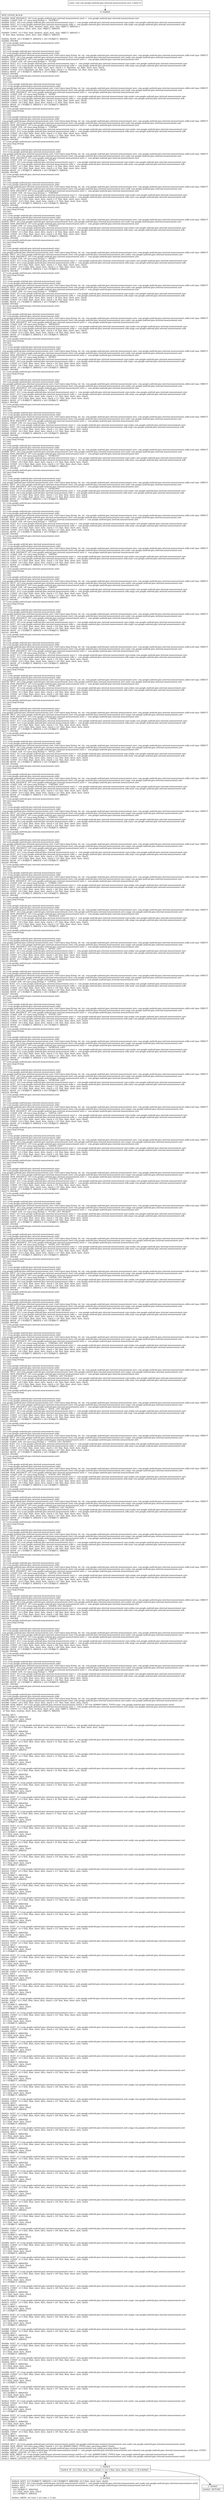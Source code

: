 digraph "CFG forcom.google.android.gms.internal.measurement.zzet.\<clinit\>()V" {
Node_0 [shape=record,label="{0\:\ 0x0000|MTH_ENTER_BLOCK\l|0x0000: NEW_INSTANCE  (r6 I:com.google.android.gms.internal.measurement.zzet) =  com.google.android.gms.internal.measurement.zzet \l0x0002: CONST_STR  (r1 I:java.lang.String) =  \"DOUBLE\" \l0x0004: SGET  (r4 I:com.google.android.gms.internal.measurement.zzev) =  com.google.android.gms.internal.measurement.zzev.zzaho com.google.android.gms.internal.measurement.zzev \l0x0006: SGET  (r5 I:com.google.android.gms.internal.measurement.zzfk) =  com.google.android.gms.internal.measurement.zzfk.zzajb com.google.android.gms.internal.measurement.zzfk \l0x0008: CONST  (r2 I:?[int, float, boolean, short, byte, char, OBJECT, ARRAY]) = \l  (0 ?[int, float, boolean, short, byte, char, OBJECT, ARRAY])\l \l0x0009: CONST  (r3 I:?[int, float, boolean, short, byte, char, OBJECT, ARRAY]) = \l  (0 ?[int, float, boolean, short, byte, char, OBJECT, ARRAY])\l \l0x000a: MOVE  (r0 I:?[OBJECT, ARRAY]) = (r6 I:?[OBJECT, ARRAY]) \l0x000b: INVOKE  \l  (r0 I:com.google.android.gms.internal.measurement.zzet)\l  (r1 I:java.lang.String)\l  (r2 I:int)\l  (r3 I:int)\l  (r4 I:com.google.android.gms.internal.measurement.zzev)\l  (r5 I:com.google.android.gms.internal.measurement.zzfk)\l com.google.android.gms.internal.measurement.zzet.\<init\>(java.lang.String, int, int, com.google.android.gms.internal.measurement.zzev, com.google.android.gms.internal.measurement.zzfk):void type: DIRECT \l0x000e: SPUT  (r6 I:com.google.android.gms.internal.measurement.zzet) com.google.android.gms.internal.measurement.zzet.zzafg com.google.android.gms.internal.measurement.zzet \l0x0010: NEW_INSTANCE  (r0 I:com.google.android.gms.internal.measurement.zzet) =  com.google.android.gms.internal.measurement.zzet \l0x0012: CONST_STR  (r8 I:java.lang.String) =  \"FLOAT\" \l0x0014: SGET  (r11 I:com.google.android.gms.internal.measurement.zzev) =  com.google.android.gms.internal.measurement.zzev.zzaho com.google.android.gms.internal.measurement.zzev \l0x0016: SGET  (r12 I:com.google.android.gms.internal.measurement.zzfk) =  com.google.android.gms.internal.measurement.zzfk.zzaja com.google.android.gms.internal.measurement.zzfk \l0x0018: CONST  (r9 I:?[boolean, int, float, short, byte, char]) = (1 ?[boolean, int, float, short, byte, char]) \l0x0019: CONST  (r10 I:?[boolean, int, float, short, byte, char]) = (1 ?[boolean, int, float, short, byte, char]) \l0x001a: MOVE  (r7 I:?[OBJECT, ARRAY]) = (r0 I:?[OBJECT, ARRAY]) \l0x001b: INVOKE  \l  (r7 I:com.google.android.gms.internal.measurement.zzet)\l  (r8 I:java.lang.String)\l  (r9 I:int)\l  (r10 I:int)\l  (r11 I:com.google.android.gms.internal.measurement.zzev)\l  (r12 I:com.google.android.gms.internal.measurement.zzfk)\l com.google.android.gms.internal.measurement.zzet.\<init\>(java.lang.String, int, int, com.google.android.gms.internal.measurement.zzev, com.google.android.gms.internal.measurement.zzfk):void type: DIRECT \l0x001e: SPUT  (r0 I:com.google.android.gms.internal.measurement.zzet) com.google.android.gms.internal.measurement.zzet.zzafh com.google.android.gms.internal.measurement.zzet \l0x0020: NEW_INSTANCE  (r0 I:com.google.android.gms.internal.measurement.zzet) =  com.google.android.gms.internal.measurement.zzet \l0x0022: CONST_STR  (r2 I:java.lang.String) =  \"INT64\" \l0x0024: SGET  (r5 I:com.google.android.gms.internal.measurement.zzev) =  com.google.android.gms.internal.measurement.zzev.zzaho com.google.android.gms.internal.measurement.zzev \l0x0026: SGET  (r6 I:com.google.android.gms.internal.measurement.zzfk) =  com.google.android.gms.internal.measurement.zzfk.zzaiz com.google.android.gms.internal.measurement.zzfk \l0x0028: CONST  (r3 I:?[int, float, short, byte, char]) = (2 ?[int, float, short, byte, char]) \l0x0029: CONST  (r4 I:?[int, float, short, byte, char]) = (2 ?[int, float, short, byte, char]) \l0x002a: MOVE  (r1 I:?[OBJECT, ARRAY]) = (r0 I:?[OBJECT, ARRAY]) \l0x002b: INVOKE  \l  (r1 I:com.google.android.gms.internal.measurement.zzet)\l  (r2 I:java.lang.String)\l  (r3 I:int)\l  (r4 I:int)\l  (r5 I:com.google.android.gms.internal.measurement.zzev)\l  (r6 I:com.google.android.gms.internal.measurement.zzfk)\l com.google.android.gms.internal.measurement.zzet.\<init\>(java.lang.String, int, int, com.google.android.gms.internal.measurement.zzev, com.google.android.gms.internal.measurement.zzfk):void type: DIRECT \l0x002e: SPUT  (r0 I:com.google.android.gms.internal.measurement.zzet) com.google.android.gms.internal.measurement.zzet.zzafi com.google.android.gms.internal.measurement.zzet \l0x0030: NEW_INSTANCE  (r0 I:com.google.android.gms.internal.measurement.zzet) =  com.google.android.gms.internal.measurement.zzet \l0x0032: CONST_STR  (r8 I:java.lang.String) =  \"UINT64\" \l0x0034: SGET  (r11 I:com.google.android.gms.internal.measurement.zzev) =  com.google.android.gms.internal.measurement.zzev.zzaho com.google.android.gms.internal.measurement.zzev \l0x0036: SGET  (r12 I:com.google.android.gms.internal.measurement.zzfk) =  com.google.android.gms.internal.measurement.zzfk.zzaiz com.google.android.gms.internal.measurement.zzfk \l0x0038: CONST  (r9 I:?[int, float, short, byte, char]) = (3 ?[int, float, short, byte, char]) \l0x0039: CONST  (r10 I:?[int, float, short, byte, char]) = (3 ?[int, float, short, byte, char]) \l0x003a: MOVE  (r7 I:?[OBJECT, ARRAY]) = (r0 I:?[OBJECT, ARRAY]) \l0x003b: INVOKE  \l  (r7 I:com.google.android.gms.internal.measurement.zzet)\l  (r8 I:java.lang.String)\l  (r9 I:int)\l  (r10 I:int)\l  (r11 I:com.google.android.gms.internal.measurement.zzev)\l  (r12 I:com.google.android.gms.internal.measurement.zzfk)\l com.google.android.gms.internal.measurement.zzet.\<init\>(java.lang.String, int, int, com.google.android.gms.internal.measurement.zzev, com.google.android.gms.internal.measurement.zzfk):void type: DIRECT \l0x003e: SPUT  (r0 I:com.google.android.gms.internal.measurement.zzet) com.google.android.gms.internal.measurement.zzet.zzafj com.google.android.gms.internal.measurement.zzet \l0x0040: NEW_INSTANCE  (r0 I:com.google.android.gms.internal.measurement.zzet) =  com.google.android.gms.internal.measurement.zzet \l0x0042: CONST_STR  (r2 I:java.lang.String) =  \"INT32\" \l0x0044: SGET  (r5 I:com.google.android.gms.internal.measurement.zzev) =  com.google.android.gms.internal.measurement.zzev.zzaho com.google.android.gms.internal.measurement.zzev \l0x0046: SGET  (r6 I:com.google.android.gms.internal.measurement.zzfk) =  com.google.android.gms.internal.measurement.zzfk.zzaiy com.google.android.gms.internal.measurement.zzfk \l0x0048: CONST  (r3 I:?[int, float, short, byte, char]) = (4 ?[int, float, short, byte, char]) \l0x0049: CONST  (r4 I:?[int, float, short, byte, char]) = (4 ?[int, float, short, byte, char]) \l0x004a: MOVE  (r1 I:?[OBJECT, ARRAY]) = (r0 I:?[OBJECT, ARRAY]) \l0x004b: INVOKE  \l  (r1 I:com.google.android.gms.internal.measurement.zzet)\l  (r2 I:java.lang.String)\l  (r3 I:int)\l  (r4 I:int)\l  (r5 I:com.google.android.gms.internal.measurement.zzev)\l  (r6 I:com.google.android.gms.internal.measurement.zzfk)\l com.google.android.gms.internal.measurement.zzet.\<init\>(java.lang.String, int, int, com.google.android.gms.internal.measurement.zzev, com.google.android.gms.internal.measurement.zzfk):void type: DIRECT \l0x004e: SPUT  (r0 I:com.google.android.gms.internal.measurement.zzet) com.google.android.gms.internal.measurement.zzet.zzafk com.google.android.gms.internal.measurement.zzet \l0x0050: NEW_INSTANCE  (r0 I:com.google.android.gms.internal.measurement.zzet) =  com.google.android.gms.internal.measurement.zzet \l0x0052: CONST_STR  (r8 I:java.lang.String) =  \"FIXED64\" \l0x0054: SGET  (r11 I:com.google.android.gms.internal.measurement.zzev) =  com.google.android.gms.internal.measurement.zzev.zzaho com.google.android.gms.internal.measurement.zzev \l0x0056: SGET  (r12 I:com.google.android.gms.internal.measurement.zzfk) =  com.google.android.gms.internal.measurement.zzfk.zzaiz com.google.android.gms.internal.measurement.zzfk \l0x0058: CONST  (r9 I:?[int, float, short, byte, char]) = (5 ?[int, float, short, byte, char]) \l0x0059: CONST  (r10 I:?[int, float, short, byte, char]) = (5 ?[int, float, short, byte, char]) \l0x005a: MOVE  (r7 I:?[OBJECT, ARRAY]) = (r0 I:?[OBJECT, ARRAY]) \l0x005b: INVOKE  \l  (r7 I:com.google.android.gms.internal.measurement.zzet)\l  (r8 I:java.lang.String)\l  (r9 I:int)\l  (r10 I:int)\l  (r11 I:com.google.android.gms.internal.measurement.zzev)\l  (r12 I:com.google.android.gms.internal.measurement.zzfk)\l com.google.android.gms.internal.measurement.zzet.\<init\>(java.lang.String, int, int, com.google.android.gms.internal.measurement.zzev, com.google.android.gms.internal.measurement.zzfk):void type: DIRECT \l0x005e: SPUT  (r0 I:com.google.android.gms.internal.measurement.zzet) com.google.android.gms.internal.measurement.zzet.zzafl com.google.android.gms.internal.measurement.zzet \l0x0060: NEW_INSTANCE  (r0 I:com.google.android.gms.internal.measurement.zzet) =  com.google.android.gms.internal.measurement.zzet \l0x0062: CONST_STR  (r2 I:java.lang.String) =  \"FIXED32\" \l0x0064: SGET  (r5 I:com.google.android.gms.internal.measurement.zzev) =  com.google.android.gms.internal.measurement.zzev.zzaho com.google.android.gms.internal.measurement.zzev \l0x0066: SGET  (r6 I:com.google.android.gms.internal.measurement.zzfk) =  com.google.android.gms.internal.measurement.zzfk.zzaiy com.google.android.gms.internal.measurement.zzfk \l0x0068: CONST  (r3 I:?[int, float, short, byte, char]) = (6 ?[int, float, short, byte, char]) \l0x0069: CONST  (r4 I:?[int, float, short, byte, char]) = (6 ?[int, float, short, byte, char]) \l0x006a: MOVE  (r1 I:?[OBJECT, ARRAY]) = (r0 I:?[OBJECT, ARRAY]) \l0x006b: INVOKE  \l  (r1 I:com.google.android.gms.internal.measurement.zzet)\l  (r2 I:java.lang.String)\l  (r3 I:int)\l  (r4 I:int)\l  (r5 I:com.google.android.gms.internal.measurement.zzev)\l  (r6 I:com.google.android.gms.internal.measurement.zzfk)\l com.google.android.gms.internal.measurement.zzet.\<init\>(java.lang.String, int, int, com.google.android.gms.internal.measurement.zzev, com.google.android.gms.internal.measurement.zzfk):void type: DIRECT \l0x006e: SPUT  (r0 I:com.google.android.gms.internal.measurement.zzet) com.google.android.gms.internal.measurement.zzet.zzafm com.google.android.gms.internal.measurement.zzet \l0x0070: NEW_INSTANCE  (r0 I:com.google.android.gms.internal.measurement.zzet) =  com.google.android.gms.internal.measurement.zzet \l0x0072: CONST_STR  (r8 I:java.lang.String) =  \"BOOL\" \l0x0074: SGET  (r11 I:com.google.android.gms.internal.measurement.zzev) =  com.google.android.gms.internal.measurement.zzev.zzaho com.google.android.gms.internal.measurement.zzev \l0x0076: SGET  (r12 I:com.google.android.gms.internal.measurement.zzfk) =  com.google.android.gms.internal.measurement.zzfk.zzajc com.google.android.gms.internal.measurement.zzfk \l0x0078: CONST  (r9 I:?[int, float, short, byte, char]) = (7 ?[int, float, short, byte, char]) \l0x0079: CONST  (r10 I:?[int, float, short, byte, char]) = (7 ?[int, float, short, byte, char]) \l0x007a: MOVE  (r7 I:?[OBJECT, ARRAY]) = (r0 I:?[OBJECT, ARRAY]) \l0x007b: INVOKE  \l  (r7 I:com.google.android.gms.internal.measurement.zzet)\l  (r8 I:java.lang.String)\l  (r9 I:int)\l  (r10 I:int)\l  (r11 I:com.google.android.gms.internal.measurement.zzev)\l  (r12 I:com.google.android.gms.internal.measurement.zzfk)\l com.google.android.gms.internal.measurement.zzet.\<init\>(java.lang.String, int, int, com.google.android.gms.internal.measurement.zzev, com.google.android.gms.internal.measurement.zzfk):void type: DIRECT \l0x007e: SPUT  (r0 I:com.google.android.gms.internal.measurement.zzet) com.google.android.gms.internal.measurement.zzet.zzafn com.google.android.gms.internal.measurement.zzet \l0x0080: NEW_INSTANCE  (r0 I:com.google.android.gms.internal.measurement.zzet) =  com.google.android.gms.internal.measurement.zzet \l0x0082: CONST_STR  (r2 I:java.lang.String) =  \"STRING\" \l0x0084: SGET  (r5 I:com.google.android.gms.internal.measurement.zzev) =  com.google.android.gms.internal.measurement.zzev.zzaho com.google.android.gms.internal.measurement.zzev \l0x0086: SGET  (r6 I:com.google.android.gms.internal.measurement.zzfk) =  com.google.android.gms.internal.measurement.zzfk.zzajd com.google.android.gms.internal.measurement.zzfk \l0x0088: CONST  (r3 I:?[int, float, short, byte, char]) = (8 ?[int, float, short, byte, char]) \l0x008a: CONST  (r4 I:?[int, float, short, byte, char]) = (8 ?[int, float, short, byte, char]) \l0x008c: MOVE  (r1 I:?[OBJECT, ARRAY]) = (r0 I:?[OBJECT, ARRAY]) \l0x008d: INVOKE  \l  (r1 I:com.google.android.gms.internal.measurement.zzet)\l  (r2 I:java.lang.String)\l  (r3 I:int)\l  (r4 I:int)\l  (r5 I:com.google.android.gms.internal.measurement.zzev)\l  (r6 I:com.google.android.gms.internal.measurement.zzfk)\l com.google.android.gms.internal.measurement.zzet.\<init\>(java.lang.String, int, int, com.google.android.gms.internal.measurement.zzev, com.google.android.gms.internal.measurement.zzfk):void type: DIRECT \l0x0090: SPUT  (r0 I:com.google.android.gms.internal.measurement.zzet) com.google.android.gms.internal.measurement.zzet.zzafo com.google.android.gms.internal.measurement.zzet \l0x0092: NEW_INSTANCE  (r0 I:com.google.android.gms.internal.measurement.zzet) =  com.google.android.gms.internal.measurement.zzet \l0x0094: CONST_STR  (r8 I:java.lang.String) =  \"MESSAGE\" \l0x0096: SGET  (r11 I:com.google.android.gms.internal.measurement.zzev) =  com.google.android.gms.internal.measurement.zzev.zzaho com.google.android.gms.internal.measurement.zzev \l0x0098: SGET  (r12 I:com.google.android.gms.internal.measurement.zzfk) =  com.google.android.gms.internal.measurement.zzfk.zzajg com.google.android.gms.internal.measurement.zzfk \l0x009a: CONST  (r9 I:?[int, float, short, byte, char]) = (9 ?[int, float, short, byte, char]) \l0x009c: CONST  (r10 I:?[int, float, short, byte, char]) = (9 ?[int, float, short, byte, char]) \l0x009e: MOVE  (r7 I:?[OBJECT, ARRAY]) = (r0 I:?[OBJECT, ARRAY]) \l0x009f: INVOKE  \l  (r7 I:com.google.android.gms.internal.measurement.zzet)\l  (r8 I:java.lang.String)\l  (r9 I:int)\l  (r10 I:int)\l  (r11 I:com.google.android.gms.internal.measurement.zzev)\l  (r12 I:com.google.android.gms.internal.measurement.zzfk)\l com.google.android.gms.internal.measurement.zzet.\<init\>(java.lang.String, int, int, com.google.android.gms.internal.measurement.zzev, com.google.android.gms.internal.measurement.zzfk):void type: DIRECT \l0x00a2: SPUT  (r0 I:com.google.android.gms.internal.measurement.zzet) com.google.android.gms.internal.measurement.zzet.zzafp com.google.android.gms.internal.measurement.zzet \l0x00a4: NEW_INSTANCE  (r0 I:com.google.android.gms.internal.measurement.zzet) =  com.google.android.gms.internal.measurement.zzet \l0x00a6: CONST_STR  (r2 I:java.lang.String) =  \"BYTES\" \l0x00a8: SGET  (r5 I:com.google.android.gms.internal.measurement.zzev) =  com.google.android.gms.internal.measurement.zzev.zzaho com.google.android.gms.internal.measurement.zzev \l0x00aa: SGET  (r6 I:com.google.android.gms.internal.measurement.zzfk) =  com.google.android.gms.internal.measurement.zzfk.zzaje com.google.android.gms.internal.measurement.zzfk \l0x00ac: CONST  (r3 I:?[int, float, short, byte, char]) = (10 ?[int, float, short, byte, char]) \l0x00ae: CONST  (r4 I:?[int, float, short, byte, char]) = (10 ?[int, float, short, byte, char]) \l0x00b0: MOVE  (r1 I:?[OBJECT, ARRAY]) = (r0 I:?[OBJECT, ARRAY]) \l0x00b1: INVOKE  \l  (r1 I:com.google.android.gms.internal.measurement.zzet)\l  (r2 I:java.lang.String)\l  (r3 I:int)\l  (r4 I:int)\l  (r5 I:com.google.android.gms.internal.measurement.zzev)\l  (r6 I:com.google.android.gms.internal.measurement.zzfk)\l com.google.android.gms.internal.measurement.zzet.\<init\>(java.lang.String, int, int, com.google.android.gms.internal.measurement.zzev, com.google.android.gms.internal.measurement.zzfk):void type: DIRECT \l0x00b4: SPUT  (r0 I:com.google.android.gms.internal.measurement.zzet) com.google.android.gms.internal.measurement.zzet.zzafq com.google.android.gms.internal.measurement.zzet \l0x00b6: NEW_INSTANCE  (r0 I:com.google.android.gms.internal.measurement.zzet) =  com.google.android.gms.internal.measurement.zzet \l0x00b8: CONST_STR  (r8 I:java.lang.String) =  \"UINT32\" \l0x00ba: SGET  (r11 I:com.google.android.gms.internal.measurement.zzev) =  com.google.android.gms.internal.measurement.zzev.zzaho com.google.android.gms.internal.measurement.zzev \l0x00bc: SGET  (r12 I:com.google.android.gms.internal.measurement.zzfk) =  com.google.android.gms.internal.measurement.zzfk.zzaiy com.google.android.gms.internal.measurement.zzfk \l0x00be: CONST  (r9 I:?[int, float, short, byte, char]) = (11 ?[int, float, short, byte, char]) \l0x00c0: CONST  (r10 I:?[int, float, short, byte, char]) = (11 ?[int, float, short, byte, char]) \l0x00c2: MOVE  (r7 I:?[OBJECT, ARRAY]) = (r0 I:?[OBJECT, ARRAY]) \l0x00c3: INVOKE  \l  (r7 I:com.google.android.gms.internal.measurement.zzet)\l  (r8 I:java.lang.String)\l  (r9 I:int)\l  (r10 I:int)\l  (r11 I:com.google.android.gms.internal.measurement.zzev)\l  (r12 I:com.google.android.gms.internal.measurement.zzfk)\l com.google.android.gms.internal.measurement.zzet.\<init\>(java.lang.String, int, int, com.google.android.gms.internal.measurement.zzev, com.google.android.gms.internal.measurement.zzfk):void type: DIRECT \l0x00c6: SPUT  (r0 I:com.google.android.gms.internal.measurement.zzet) com.google.android.gms.internal.measurement.zzet.zzafr com.google.android.gms.internal.measurement.zzet \l0x00c8: NEW_INSTANCE  (r0 I:com.google.android.gms.internal.measurement.zzet) =  com.google.android.gms.internal.measurement.zzet \l0x00ca: CONST_STR  (r2 I:java.lang.String) =  \"ENUM\" \l0x00cc: SGET  (r5 I:com.google.android.gms.internal.measurement.zzev) =  com.google.android.gms.internal.measurement.zzev.zzaho com.google.android.gms.internal.measurement.zzev \l0x00ce: SGET  (r6 I:com.google.android.gms.internal.measurement.zzfk) =  com.google.android.gms.internal.measurement.zzfk.zzajf com.google.android.gms.internal.measurement.zzfk \l0x00d0: CONST  (r3 I:?[int, float, short, byte, char]) = (12 ?[int, float, short, byte, char]) \l0x00d2: CONST  (r4 I:?[int, float, short, byte, char]) = (12 ?[int, float, short, byte, char]) \l0x00d4: MOVE  (r1 I:?[OBJECT, ARRAY]) = (r0 I:?[OBJECT, ARRAY]) \l0x00d5: INVOKE  \l  (r1 I:com.google.android.gms.internal.measurement.zzet)\l  (r2 I:java.lang.String)\l  (r3 I:int)\l  (r4 I:int)\l  (r5 I:com.google.android.gms.internal.measurement.zzev)\l  (r6 I:com.google.android.gms.internal.measurement.zzfk)\l com.google.android.gms.internal.measurement.zzet.\<init\>(java.lang.String, int, int, com.google.android.gms.internal.measurement.zzev, com.google.android.gms.internal.measurement.zzfk):void type: DIRECT \l0x00d8: SPUT  (r0 I:com.google.android.gms.internal.measurement.zzet) com.google.android.gms.internal.measurement.zzet.zzafs com.google.android.gms.internal.measurement.zzet \l0x00da: NEW_INSTANCE  (r0 I:com.google.android.gms.internal.measurement.zzet) =  com.google.android.gms.internal.measurement.zzet \l0x00dc: CONST_STR  (r8 I:java.lang.String) =  \"SFIXED32\" \l0x00de: SGET  (r11 I:com.google.android.gms.internal.measurement.zzev) =  com.google.android.gms.internal.measurement.zzev.zzaho com.google.android.gms.internal.measurement.zzev \l0x00e0: SGET  (r12 I:com.google.android.gms.internal.measurement.zzfk) =  com.google.android.gms.internal.measurement.zzfk.zzaiy com.google.android.gms.internal.measurement.zzfk \l0x00e2: CONST  (r9 I:?[int, float, short, byte, char]) = (13 ?[int, float, short, byte, char]) \l0x00e4: CONST  (r10 I:?[int, float, short, byte, char]) = (13 ?[int, float, short, byte, char]) \l0x00e6: MOVE  (r7 I:?[OBJECT, ARRAY]) = (r0 I:?[OBJECT, ARRAY]) \l0x00e7: INVOKE  \l  (r7 I:com.google.android.gms.internal.measurement.zzet)\l  (r8 I:java.lang.String)\l  (r9 I:int)\l  (r10 I:int)\l  (r11 I:com.google.android.gms.internal.measurement.zzev)\l  (r12 I:com.google.android.gms.internal.measurement.zzfk)\l com.google.android.gms.internal.measurement.zzet.\<init\>(java.lang.String, int, int, com.google.android.gms.internal.measurement.zzev, com.google.android.gms.internal.measurement.zzfk):void type: DIRECT \l0x00ea: SPUT  (r0 I:com.google.android.gms.internal.measurement.zzet) com.google.android.gms.internal.measurement.zzet.zzaft com.google.android.gms.internal.measurement.zzet \l0x00ec: NEW_INSTANCE  (r0 I:com.google.android.gms.internal.measurement.zzet) =  com.google.android.gms.internal.measurement.zzet \l0x00ee: CONST_STR  (r2 I:java.lang.String) =  \"SFIXED64\" \l0x00f0: SGET  (r5 I:com.google.android.gms.internal.measurement.zzev) =  com.google.android.gms.internal.measurement.zzev.zzaho com.google.android.gms.internal.measurement.zzev \l0x00f2: SGET  (r6 I:com.google.android.gms.internal.measurement.zzfk) =  com.google.android.gms.internal.measurement.zzfk.zzaiz com.google.android.gms.internal.measurement.zzfk \l0x00f4: CONST  (r3 I:?[int, float, short, byte, char]) = (14 ?[int, float, short, byte, char]) \l0x00f6: CONST  (r4 I:?[int, float, short, byte, char]) = (14 ?[int, float, short, byte, char]) \l0x00f8: MOVE  (r1 I:?[OBJECT, ARRAY]) = (r0 I:?[OBJECT, ARRAY]) \l0x00f9: INVOKE  \l  (r1 I:com.google.android.gms.internal.measurement.zzet)\l  (r2 I:java.lang.String)\l  (r3 I:int)\l  (r4 I:int)\l  (r5 I:com.google.android.gms.internal.measurement.zzev)\l  (r6 I:com.google.android.gms.internal.measurement.zzfk)\l com.google.android.gms.internal.measurement.zzet.\<init\>(java.lang.String, int, int, com.google.android.gms.internal.measurement.zzev, com.google.android.gms.internal.measurement.zzfk):void type: DIRECT \l0x00fc: SPUT  (r0 I:com.google.android.gms.internal.measurement.zzet) com.google.android.gms.internal.measurement.zzet.zzafu com.google.android.gms.internal.measurement.zzet \l0x00fe: NEW_INSTANCE  (r0 I:com.google.android.gms.internal.measurement.zzet) =  com.google.android.gms.internal.measurement.zzet \l0x0100: CONST_STR  (r8 I:java.lang.String) =  \"SINT32\" \l0x0102: SGET  (r11 I:com.google.android.gms.internal.measurement.zzev) =  com.google.android.gms.internal.measurement.zzev.zzaho com.google.android.gms.internal.measurement.zzev \l0x0104: SGET  (r12 I:com.google.android.gms.internal.measurement.zzfk) =  com.google.android.gms.internal.measurement.zzfk.zzaiy com.google.android.gms.internal.measurement.zzfk \l0x0106: CONST  (r9 I:?[int, float, short, byte, char]) = (15 ?[int, float, short, byte, char]) \l0x0108: CONST  (r10 I:?[int, float, short, byte, char]) = (15 ?[int, float, short, byte, char]) \l0x010a: MOVE  (r7 I:?[OBJECT, ARRAY]) = (r0 I:?[OBJECT, ARRAY]) \l0x010b: INVOKE  \l  (r7 I:com.google.android.gms.internal.measurement.zzet)\l  (r8 I:java.lang.String)\l  (r9 I:int)\l  (r10 I:int)\l  (r11 I:com.google.android.gms.internal.measurement.zzev)\l  (r12 I:com.google.android.gms.internal.measurement.zzfk)\l com.google.android.gms.internal.measurement.zzet.\<init\>(java.lang.String, int, int, com.google.android.gms.internal.measurement.zzev, com.google.android.gms.internal.measurement.zzfk):void type: DIRECT \l0x010e: SPUT  (r0 I:com.google.android.gms.internal.measurement.zzet) com.google.android.gms.internal.measurement.zzet.zzafv com.google.android.gms.internal.measurement.zzet \l0x0110: NEW_INSTANCE  (r0 I:com.google.android.gms.internal.measurement.zzet) =  com.google.android.gms.internal.measurement.zzet \l0x0112: CONST_STR  (r2 I:java.lang.String) =  \"SINT64\" \l0x0114: SGET  (r5 I:com.google.android.gms.internal.measurement.zzev) =  com.google.android.gms.internal.measurement.zzev.zzaho com.google.android.gms.internal.measurement.zzev \l0x0116: SGET  (r6 I:com.google.android.gms.internal.measurement.zzfk) =  com.google.android.gms.internal.measurement.zzfk.zzaiz com.google.android.gms.internal.measurement.zzfk \l0x0118: CONST  (r3 I:?[int, float, short, byte, char]) = (16 ?[int, float, short, byte, char]) \l0x011a: CONST  (r4 I:?[int, float, short, byte, char]) = (16 ?[int, float, short, byte, char]) \l0x011c: MOVE  (r1 I:?[OBJECT, ARRAY]) = (r0 I:?[OBJECT, ARRAY]) \l0x011d: INVOKE  \l  (r1 I:com.google.android.gms.internal.measurement.zzet)\l  (r2 I:java.lang.String)\l  (r3 I:int)\l  (r4 I:int)\l  (r5 I:com.google.android.gms.internal.measurement.zzev)\l  (r6 I:com.google.android.gms.internal.measurement.zzfk)\l com.google.android.gms.internal.measurement.zzet.\<init\>(java.lang.String, int, int, com.google.android.gms.internal.measurement.zzev, com.google.android.gms.internal.measurement.zzfk):void type: DIRECT \l0x0120: SPUT  (r0 I:com.google.android.gms.internal.measurement.zzet) com.google.android.gms.internal.measurement.zzet.zzafw com.google.android.gms.internal.measurement.zzet \l0x0122: NEW_INSTANCE  (r0 I:com.google.android.gms.internal.measurement.zzet) =  com.google.android.gms.internal.measurement.zzet \l0x0124: CONST_STR  (r8 I:java.lang.String) =  \"GROUP\" \l0x0126: SGET  (r11 I:com.google.android.gms.internal.measurement.zzev) =  com.google.android.gms.internal.measurement.zzev.zzaho com.google.android.gms.internal.measurement.zzev \l0x0128: SGET  (r12 I:com.google.android.gms.internal.measurement.zzfk) =  com.google.android.gms.internal.measurement.zzfk.zzajg com.google.android.gms.internal.measurement.zzfk \l0x012a: CONST  (r9 I:?[int, float, short, byte, char]) = (17 ?[int, float, short, byte, char]) \l0x012c: CONST  (r10 I:?[int, float, short, byte, char]) = (17 ?[int, float, short, byte, char]) \l0x012e: MOVE  (r7 I:?[OBJECT, ARRAY]) = (r0 I:?[OBJECT, ARRAY]) \l0x012f: INVOKE  \l  (r7 I:com.google.android.gms.internal.measurement.zzet)\l  (r8 I:java.lang.String)\l  (r9 I:int)\l  (r10 I:int)\l  (r11 I:com.google.android.gms.internal.measurement.zzev)\l  (r12 I:com.google.android.gms.internal.measurement.zzfk)\l com.google.android.gms.internal.measurement.zzet.\<init\>(java.lang.String, int, int, com.google.android.gms.internal.measurement.zzev, com.google.android.gms.internal.measurement.zzfk):void type: DIRECT \l0x0132: SPUT  (r0 I:com.google.android.gms.internal.measurement.zzet) com.google.android.gms.internal.measurement.zzet.zzafx com.google.android.gms.internal.measurement.zzet \l0x0134: NEW_INSTANCE  (r0 I:com.google.android.gms.internal.measurement.zzet) =  com.google.android.gms.internal.measurement.zzet \l0x0136: CONST_STR  (r2 I:java.lang.String) =  \"DOUBLE_LIST\" \l0x0138: SGET  (r5 I:com.google.android.gms.internal.measurement.zzev) =  com.google.android.gms.internal.measurement.zzev.zzahp com.google.android.gms.internal.measurement.zzev \l0x013a: SGET  (r6 I:com.google.android.gms.internal.measurement.zzfk) =  com.google.android.gms.internal.measurement.zzfk.zzajb com.google.android.gms.internal.measurement.zzfk \l0x013c: CONST  (r3 I:?[int, float, short, byte, char]) = (18 ?[int, float, short, byte, char]) \l0x013e: CONST  (r4 I:?[int, float, short, byte, char]) = (18 ?[int, float, short, byte, char]) \l0x0140: MOVE  (r1 I:?[OBJECT, ARRAY]) = (r0 I:?[OBJECT, ARRAY]) \l0x0141: INVOKE  \l  (r1 I:com.google.android.gms.internal.measurement.zzet)\l  (r2 I:java.lang.String)\l  (r3 I:int)\l  (r4 I:int)\l  (r5 I:com.google.android.gms.internal.measurement.zzev)\l  (r6 I:com.google.android.gms.internal.measurement.zzfk)\l com.google.android.gms.internal.measurement.zzet.\<init\>(java.lang.String, int, int, com.google.android.gms.internal.measurement.zzev, com.google.android.gms.internal.measurement.zzfk):void type: DIRECT \l0x0144: SPUT  (r0 I:com.google.android.gms.internal.measurement.zzet) com.google.android.gms.internal.measurement.zzet.zzafy com.google.android.gms.internal.measurement.zzet \l0x0146: NEW_INSTANCE  (r0 I:com.google.android.gms.internal.measurement.zzet) =  com.google.android.gms.internal.measurement.zzet \l0x0148: CONST_STR  (r8 I:java.lang.String) =  \"FLOAT_LIST\" \l0x014a: SGET  (r11 I:com.google.android.gms.internal.measurement.zzev) =  com.google.android.gms.internal.measurement.zzev.zzahp com.google.android.gms.internal.measurement.zzev \l0x014c: SGET  (r12 I:com.google.android.gms.internal.measurement.zzfk) =  com.google.android.gms.internal.measurement.zzfk.zzaja com.google.android.gms.internal.measurement.zzfk \l0x014e: CONST  (r9 I:?[int, float, short, byte, char]) = (19 ?[int, float, short, byte, char]) \l0x0150: CONST  (r10 I:?[int, float, short, byte, char]) = (19 ?[int, float, short, byte, char]) \l0x0152: MOVE  (r7 I:?[OBJECT, ARRAY]) = (r0 I:?[OBJECT, ARRAY]) \l0x0153: INVOKE  \l  (r7 I:com.google.android.gms.internal.measurement.zzet)\l  (r8 I:java.lang.String)\l  (r9 I:int)\l  (r10 I:int)\l  (r11 I:com.google.android.gms.internal.measurement.zzev)\l  (r12 I:com.google.android.gms.internal.measurement.zzfk)\l com.google.android.gms.internal.measurement.zzet.\<init\>(java.lang.String, int, int, com.google.android.gms.internal.measurement.zzev, com.google.android.gms.internal.measurement.zzfk):void type: DIRECT \l0x0156: SPUT  (r0 I:com.google.android.gms.internal.measurement.zzet) com.google.android.gms.internal.measurement.zzet.zzafz com.google.android.gms.internal.measurement.zzet \l0x0158: NEW_INSTANCE  (r0 I:com.google.android.gms.internal.measurement.zzet) =  com.google.android.gms.internal.measurement.zzet \l0x015a: CONST_STR  (r2 I:java.lang.String) =  \"INT64_LIST\" \l0x015c: SGET  (r5 I:com.google.android.gms.internal.measurement.zzev) =  com.google.android.gms.internal.measurement.zzev.zzahp com.google.android.gms.internal.measurement.zzev \l0x015e: SGET  (r6 I:com.google.android.gms.internal.measurement.zzfk) =  com.google.android.gms.internal.measurement.zzfk.zzaiz com.google.android.gms.internal.measurement.zzfk \l0x0160: CONST  (r3 I:?[int, float, short, byte, char]) = (20 ?[int, float, short, byte, char]) \l0x0162: CONST  (r4 I:?[int, float, short, byte, char]) = (20 ?[int, float, short, byte, char]) \l0x0164: MOVE  (r1 I:?[OBJECT, ARRAY]) = (r0 I:?[OBJECT, ARRAY]) \l0x0165: INVOKE  \l  (r1 I:com.google.android.gms.internal.measurement.zzet)\l  (r2 I:java.lang.String)\l  (r3 I:int)\l  (r4 I:int)\l  (r5 I:com.google.android.gms.internal.measurement.zzev)\l  (r6 I:com.google.android.gms.internal.measurement.zzfk)\l com.google.android.gms.internal.measurement.zzet.\<init\>(java.lang.String, int, int, com.google.android.gms.internal.measurement.zzev, com.google.android.gms.internal.measurement.zzfk):void type: DIRECT \l0x0168: SPUT  (r0 I:com.google.android.gms.internal.measurement.zzet) com.google.android.gms.internal.measurement.zzet.zzaga com.google.android.gms.internal.measurement.zzet \l0x016a: NEW_INSTANCE  (r0 I:com.google.android.gms.internal.measurement.zzet) =  com.google.android.gms.internal.measurement.zzet \l0x016c: CONST_STR  (r8 I:java.lang.String) =  \"UINT64_LIST\" \l0x016e: SGET  (r11 I:com.google.android.gms.internal.measurement.zzev) =  com.google.android.gms.internal.measurement.zzev.zzahp com.google.android.gms.internal.measurement.zzev \l0x0170: SGET  (r12 I:com.google.android.gms.internal.measurement.zzfk) =  com.google.android.gms.internal.measurement.zzfk.zzaiz com.google.android.gms.internal.measurement.zzfk \l0x0172: CONST  (r9 I:?[int, float, short, byte, char]) = (21 ?[int, float, short, byte, char]) \l0x0174: CONST  (r10 I:?[int, float, short, byte, char]) = (21 ?[int, float, short, byte, char]) \l0x0176: MOVE  (r7 I:?[OBJECT, ARRAY]) = (r0 I:?[OBJECT, ARRAY]) \l0x0177: INVOKE  \l  (r7 I:com.google.android.gms.internal.measurement.zzet)\l  (r8 I:java.lang.String)\l  (r9 I:int)\l  (r10 I:int)\l  (r11 I:com.google.android.gms.internal.measurement.zzev)\l  (r12 I:com.google.android.gms.internal.measurement.zzfk)\l com.google.android.gms.internal.measurement.zzet.\<init\>(java.lang.String, int, int, com.google.android.gms.internal.measurement.zzev, com.google.android.gms.internal.measurement.zzfk):void type: DIRECT \l0x017a: SPUT  (r0 I:com.google.android.gms.internal.measurement.zzet) com.google.android.gms.internal.measurement.zzet.zzagb com.google.android.gms.internal.measurement.zzet \l0x017c: NEW_INSTANCE  (r0 I:com.google.android.gms.internal.measurement.zzet) =  com.google.android.gms.internal.measurement.zzet \l0x017e: CONST_STR  (r2 I:java.lang.String) =  \"INT32_LIST\" \l0x0180: SGET  (r5 I:com.google.android.gms.internal.measurement.zzev) =  com.google.android.gms.internal.measurement.zzev.zzahp com.google.android.gms.internal.measurement.zzev \l0x0182: SGET  (r6 I:com.google.android.gms.internal.measurement.zzfk) =  com.google.android.gms.internal.measurement.zzfk.zzaiy com.google.android.gms.internal.measurement.zzfk \l0x0184: CONST  (r3 I:?[int, float, short, byte, char]) = (22 ?[int, float, short, byte, char]) \l0x0186: CONST  (r4 I:?[int, float, short, byte, char]) = (22 ?[int, float, short, byte, char]) \l0x0188: MOVE  (r1 I:?[OBJECT, ARRAY]) = (r0 I:?[OBJECT, ARRAY]) \l0x0189: INVOKE  \l  (r1 I:com.google.android.gms.internal.measurement.zzet)\l  (r2 I:java.lang.String)\l  (r3 I:int)\l  (r4 I:int)\l  (r5 I:com.google.android.gms.internal.measurement.zzev)\l  (r6 I:com.google.android.gms.internal.measurement.zzfk)\l com.google.android.gms.internal.measurement.zzet.\<init\>(java.lang.String, int, int, com.google.android.gms.internal.measurement.zzev, com.google.android.gms.internal.measurement.zzfk):void type: DIRECT \l0x018c: SPUT  (r0 I:com.google.android.gms.internal.measurement.zzet) com.google.android.gms.internal.measurement.zzet.zzagc com.google.android.gms.internal.measurement.zzet \l0x018e: NEW_INSTANCE  (r0 I:com.google.android.gms.internal.measurement.zzet) =  com.google.android.gms.internal.measurement.zzet \l0x0190: CONST_STR  (r8 I:java.lang.String) =  \"FIXED64_LIST\" \l0x0192: SGET  (r11 I:com.google.android.gms.internal.measurement.zzev) =  com.google.android.gms.internal.measurement.zzev.zzahp com.google.android.gms.internal.measurement.zzev \l0x0194: SGET  (r12 I:com.google.android.gms.internal.measurement.zzfk) =  com.google.android.gms.internal.measurement.zzfk.zzaiz com.google.android.gms.internal.measurement.zzfk \l0x0196: CONST  (r9 I:?[int, float, short, byte, char]) = (23 ?[int, float, short, byte, char]) \l0x0198: CONST  (r10 I:?[int, float, short, byte, char]) = (23 ?[int, float, short, byte, char]) \l0x019a: MOVE  (r7 I:?[OBJECT, ARRAY]) = (r0 I:?[OBJECT, ARRAY]) \l0x019b: INVOKE  \l  (r7 I:com.google.android.gms.internal.measurement.zzet)\l  (r8 I:java.lang.String)\l  (r9 I:int)\l  (r10 I:int)\l  (r11 I:com.google.android.gms.internal.measurement.zzev)\l  (r12 I:com.google.android.gms.internal.measurement.zzfk)\l com.google.android.gms.internal.measurement.zzet.\<init\>(java.lang.String, int, int, com.google.android.gms.internal.measurement.zzev, com.google.android.gms.internal.measurement.zzfk):void type: DIRECT \l0x019e: SPUT  (r0 I:com.google.android.gms.internal.measurement.zzet) com.google.android.gms.internal.measurement.zzet.zzagd com.google.android.gms.internal.measurement.zzet \l0x01a0: NEW_INSTANCE  (r0 I:com.google.android.gms.internal.measurement.zzet) =  com.google.android.gms.internal.measurement.zzet \l0x01a2: CONST_STR  (r2 I:java.lang.String) =  \"FIXED32_LIST\" \l0x01a4: SGET  (r5 I:com.google.android.gms.internal.measurement.zzev) =  com.google.android.gms.internal.measurement.zzev.zzahp com.google.android.gms.internal.measurement.zzev \l0x01a6: SGET  (r6 I:com.google.android.gms.internal.measurement.zzfk) =  com.google.android.gms.internal.measurement.zzfk.zzaiy com.google.android.gms.internal.measurement.zzfk \l0x01a8: CONST  (r3 I:?[int, float, short, byte, char]) = (24 ?[int, float, short, byte, char]) \l0x01aa: CONST  (r4 I:?[int, float, short, byte, char]) = (24 ?[int, float, short, byte, char]) \l0x01ac: MOVE  (r1 I:?[OBJECT, ARRAY]) = (r0 I:?[OBJECT, ARRAY]) \l0x01ad: INVOKE  \l  (r1 I:com.google.android.gms.internal.measurement.zzet)\l  (r2 I:java.lang.String)\l  (r3 I:int)\l  (r4 I:int)\l  (r5 I:com.google.android.gms.internal.measurement.zzev)\l  (r6 I:com.google.android.gms.internal.measurement.zzfk)\l com.google.android.gms.internal.measurement.zzet.\<init\>(java.lang.String, int, int, com.google.android.gms.internal.measurement.zzev, com.google.android.gms.internal.measurement.zzfk):void type: DIRECT \l0x01b0: SPUT  (r0 I:com.google.android.gms.internal.measurement.zzet) com.google.android.gms.internal.measurement.zzet.zzage com.google.android.gms.internal.measurement.zzet \l0x01b2: NEW_INSTANCE  (r0 I:com.google.android.gms.internal.measurement.zzet) =  com.google.android.gms.internal.measurement.zzet \l0x01b4: CONST_STR  (r8 I:java.lang.String) =  \"BOOL_LIST\" \l0x01b6: SGET  (r11 I:com.google.android.gms.internal.measurement.zzev) =  com.google.android.gms.internal.measurement.zzev.zzahp com.google.android.gms.internal.measurement.zzev \l0x01b8: SGET  (r12 I:com.google.android.gms.internal.measurement.zzfk) =  com.google.android.gms.internal.measurement.zzfk.zzajc com.google.android.gms.internal.measurement.zzfk \l0x01ba: CONST  (r9 I:?[int, float, short, byte, char]) = (25 ?[int, float, short, byte, char]) \l0x01bc: CONST  (r10 I:?[int, float, short, byte, char]) = (25 ?[int, float, short, byte, char]) \l0x01be: MOVE  (r7 I:?[OBJECT, ARRAY]) = (r0 I:?[OBJECT, ARRAY]) \l0x01bf: INVOKE  \l  (r7 I:com.google.android.gms.internal.measurement.zzet)\l  (r8 I:java.lang.String)\l  (r9 I:int)\l  (r10 I:int)\l  (r11 I:com.google.android.gms.internal.measurement.zzev)\l  (r12 I:com.google.android.gms.internal.measurement.zzfk)\l com.google.android.gms.internal.measurement.zzet.\<init\>(java.lang.String, int, int, com.google.android.gms.internal.measurement.zzev, com.google.android.gms.internal.measurement.zzfk):void type: DIRECT \l0x01c2: SPUT  (r0 I:com.google.android.gms.internal.measurement.zzet) com.google.android.gms.internal.measurement.zzet.zzagf com.google.android.gms.internal.measurement.zzet \l0x01c4: NEW_INSTANCE  (r0 I:com.google.android.gms.internal.measurement.zzet) =  com.google.android.gms.internal.measurement.zzet \l0x01c6: CONST_STR  (r2 I:java.lang.String) =  \"STRING_LIST\" \l0x01c8: SGET  (r5 I:com.google.android.gms.internal.measurement.zzev) =  com.google.android.gms.internal.measurement.zzev.zzahp com.google.android.gms.internal.measurement.zzev \l0x01ca: SGET  (r6 I:com.google.android.gms.internal.measurement.zzfk) =  com.google.android.gms.internal.measurement.zzfk.zzajd com.google.android.gms.internal.measurement.zzfk \l0x01cc: CONST  (r3 I:?[int, float, short, byte, char]) = (26 ?[int, float, short, byte, char]) \l0x01ce: CONST  (r4 I:?[int, float, short, byte, char]) = (26 ?[int, float, short, byte, char]) \l0x01d0: MOVE  (r1 I:?[OBJECT, ARRAY]) = (r0 I:?[OBJECT, ARRAY]) \l0x01d1: INVOKE  \l  (r1 I:com.google.android.gms.internal.measurement.zzet)\l  (r2 I:java.lang.String)\l  (r3 I:int)\l  (r4 I:int)\l  (r5 I:com.google.android.gms.internal.measurement.zzev)\l  (r6 I:com.google.android.gms.internal.measurement.zzfk)\l com.google.android.gms.internal.measurement.zzet.\<init\>(java.lang.String, int, int, com.google.android.gms.internal.measurement.zzev, com.google.android.gms.internal.measurement.zzfk):void type: DIRECT \l0x01d4: SPUT  (r0 I:com.google.android.gms.internal.measurement.zzet) com.google.android.gms.internal.measurement.zzet.zzagg com.google.android.gms.internal.measurement.zzet \l0x01d6: NEW_INSTANCE  (r0 I:com.google.android.gms.internal.measurement.zzet) =  com.google.android.gms.internal.measurement.zzet \l0x01d8: CONST_STR  (r8 I:java.lang.String) =  \"MESSAGE_LIST\" \l0x01da: SGET  (r11 I:com.google.android.gms.internal.measurement.zzev) =  com.google.android.gms.internal.measurement.zzev.zzahp com.google.android.gms.internal.measurement.zzev \l0x01dc: SGET  (r12 I:com.google.android.gms.internal.measurement.zzfk) =  com.google.android.gms.internal.measurement.zzfk.zzajg com.google.android.gms.internal.measurement.zzfk \l0x01de: CONST  (r9 I:?[int, float, short, byte, char]) = (27 ?[int, float, short, byte, char]) \l0x01e0: CONST  (r10 I:?[int, float, short, byte, char]) = (27 ?[int, float, short, byte, char]) \l0x01e2: MOVE  (r7 I:?[OBJECT, ARRAY]) = (r0 I:?[OBJECT, ARRAY]) \l0x01e3: INVOKE  \l  (r7 I:com.google.android.gms.internal.measurement.zzet)\l  (r8 I:java.lang.String)\l  (r9 I:int)\l  (r10 I:int)\l  (r11 I:com.google.android.gms.internal.measurement.zzev)\l  (r12 I:com.google.android.gms.internal.measurement.zzfk)\l com.google.android.gms.internal.measurement.zzet.\<init\>(java.lang.String, int, int, com.google.android.gms.internal.measurement.zzev, com.google.android.gms.internal.measurement.zzfk):void type: DIRECT \l0x01e6: SPUT  (r0 I:com.google.android.gms.internal.measurement.zzet) com.google.android.gms.internal.measurement.zzet.zzagh com.google.android.gms.internal.measurement.zzet \l0x01e8: NEW_INSTANCE  (r0 I:com.google.android.gms.internal.measurement.zzet) =  com.google.android.gms.internal.measurement.zzet \l0x01ea: CONST_STR  (r2 I:java.lang.String) =  \"BYTES_LIST\" \l0x01ec: SGET  (r5 I:com.google.android.gms.internal.measurement.zzev) =  com.google.android.gms.internal.measurement.zzev.zzahp com.google.android.gms.internal.measurement.zzev \l0x01ee: SGET  (r6 I:com.google.android.gms.internal.measurement.zzfk) =  com.google.android.gms.internal.measurement.zzfk.zzaje com.google.android.gms.internal.measurement.zzfk \l0x01f0: CONST  (r3 I:?[int, float, short, byte, char]) = (28 ?[int, float, short, byte, char]) \l0x01f2: CONST  (r4 I:?[int, float, short, byte, char]) = (28 ?[int, float, short, byte, char]) \l0x01f4: MOVE  (r1 I:?[OBJECT, ARRAY]) = (r0 I:?[OBJECT, ARRAY]) \l0x01f5: INVOKE  \l  (r1 I:com.google.android.gms.internal.measurement.zzet)\l  (r2 I:java.lang.String)\l  (r3 I:int)\l  (r4 I:int)\l  (r5 I:com.google.android.gms.internal.measurement.zzev)\l  (r6 I:com.google.android.gms.internal.measurement.zzfk)\l com.google.android.gms.internal.measurement.zzet.\<init\>(java.lang.String, int, int, com.google.android.gms.internal.measurement.zzev, com.google.android.gms.internal.measurement.zzfk):void type: DIRECT \l0x01f8: SPUT  (r0 I:com.google.android.gms.internal.measurement.zzet) com.google.android.gms.internal.measurement.zzet.zzagi com.google.android.gms.internal.measurement.zzet \l0x01fa: NEW_INSTANCE  (r0 I:com.google.android.gms.internal.measurement.zzet) =  com.google.android.gms.internal.measurement.zzet \l0x01fc: CONST_STR  (r8 I:java.lang.String) =  \"UINT32_LIST\" \l0x01fe: SGET  (r11 I:com.google.android.gms.internal.measurement.zzev) =  com.google.android.gms.internal.measurement.zzev.zzahp com.google.android.gms.internal.measurement.zzev \l0x0200: SGET  (r12 I:com.google.android.gms.internal.measurement.zzfk) =  com.google.android.gms.internal.measurement.zzfk.zzaiy com.google.android.gms.internal.measurement.zzfk \l0x0202: CONST  (r9 I:?[int, float, short, byte, char]) = (29 ?[int, float, short, byte, char]) \l0x0204: CONST  (r10 I:?[int, float, short, byte, char]) = (29 ?[int, float, short, byte, char]) \l0x0206: MOVE  (r7 I:?[OBJECT, ARRAY]) = (r0 I:?[OBJECT, ARRAY]) \l0x0207: INVOKE  \l  (r7 I:com.google.android.gms.internal.measurement.zzet)\l  (r8 I:java.lang.String)\l  (r9 I:int)\l  (r10 I:int)\l  (r11 I:com.google.android.gms.internal.measurement.zzev)\l  (r12 I:com.google.android.gms.internal.measurement.zzfk)\l com.google.android.gms.internal.measurement.zzet.\<init\>(java.lang.String, int, int, com.google.android.gms.internal.measurement.zzev, com.google.android.gms.internal.measurement.zzfk):void type: DIRECT \l0x020a: SPUT  (r0 I:com.google.android.gms.internal.measurement.zzet) com.google.android.gms.internal.measurement.zzet.zzagj com.google.android.gms.internal.measurement.zzet \l0x020c: NEW_INSTANCE  (r0 I:com.google.android.gms.internal.measurement.zzet) =  com.google.android.gms.internal.measurement.zzet \l0x020e: CONST_STR  (r2 I:java.lang.String) =  \"ENUM_LIST\" \l0x0210: SGET  (r5 I:com.google.android.gms.internal.measurement.zzev) =  com.google.android.gms.internal.measurement.zzev.zzahp com.google.android.gms.internal.measurement.zzev \l0x0212: SGET  (r6 I:com.google.android.gms.internal.measurement.zzfk) =  com.google.android.gms.internal.measurement.zzfk.zzajf com.google.android.gms.internal.measurement.zzfk \l0x0214: CONST  (r3 I:?[int, float, short, byte, char]) = (30 ?[int, float, short, byte, char]) \l0x0216: CONST  (r4 I:?[int, float, short, byte, char]) = (30 ?[int, float, short, byte, char]) \l0x0218: MOVE  (r1 I:?[OBJECT, ARRAY]) = (r0 I:?[OBJECT, ARRAY]) \l0x0219: INVOKE  \l  (r1 I:com.google.android.gms.internal.measurement.zzet)\l  (r2 I:java.lang.String)\l  (r3 I:int)\l  (r4 I:int)\l  (r5 I:com.google.android.gms.internal.measurement.zzev)\l  (r6 I:com.google.android.gms.internal.measurement.zzfk)\l com.google.android.gms.internal.measurement.zzet.\<init\>(java.lang.String, int, int, com.google.android.gms.internal.measurement.zzev, com.google.android.gms.internal.measurement.zzfk):void type: DIRECT \l0x021c: SPUT  (r0 I:com.google.android.gms.internal.measurement.zzet) com.google.android.gms.internal.measurement.zzet.zzagk com.google.android.gms.internal.measurement.zzet \l0x021e: NEW_INSTANCE  (r0 I:com.google.android.gms.internal.measurement.zzet) =  com.google.android.gms.internal.measurement.zzet \l0x0220: CONST_STR  (r8 I:java.lang.String) =  \"SFIXED32_LIST\" \l0x0222: SGET  (r11 I:com.google.android.gms.internal.measurement.zzev) =  com.google.android.gms.internal.measurement.zzev.zzahp com.google.android.gms.internal.measurement.zzev \l0x0224: SGET  (r12 I:com.google.android.gms.internal.measurement.zzfk) =  com.google.android.gms.internal.measurement.zzfk.zzaiy com.google.android.gms.internal.measurement.zzfk \l0x0226: CONST  (r9 I:?[int, float, short, byte, char]) = (31 ?[int, float, short, byte, char]) \l0x0228: CONST  (r10 I:?[int, float, short, byte, char]) = (31 ?[int, float, short, byte, char]) \l0x022a: MOVE  (r7 I:?[OBJECT, ARRAY]) = (r0 I:?[OBJECT, ARRAY]) \l0x022b: INVOKE  \l  (r7 I:com.google.android.gms.internal.measurement.zzet)\l  (r8 I:java.lang.String)\l  (r9 I:int)\l  (r10 I:int)\l  (r11 I:com.google.android.gms.internal.measurement.zzev)\l  (r12 I:com.google.android.gms.internal.measurement.zzfk)\l com.google.android.gms.internal.measurement.zzet.\<init\>(java.lang.String, int, int, com.google.android.gms.internal.measurement.zzev, com.google.android.gms.internal.measurement.zzfk):void type: DIRECT \l0x022e: SPUT  (r0 I:com.google.android.gms.internal.measurement.zzet) com.google.android.gms.internal.measurement.zzet.zzagl com.google.android.gms.internal.measurement.zzet \l0x0230: NEW_INSTANCE  (r0 I:com.google.android.gms.internal.measurement.zzet) =  com.google.android.gms.internal.measurement.zzet \l0x0232: CONST_STR  (r2 I:java.lang.String) =  \"SFIXED64_LIST\" \l0x0234: SGET  (r5 I:com.google.android.gms.internal.measurement.zzev) =  com.google.android.gms.internal.measurement.zzev.zzahp com.google.android.gms.internal.measurement.zzev \l0x0236: SGET  (r6 I:com.google.android.gms.internal.measurement.zzfk) =  com.google.android.gms.internal.measurement.zzfk.zzaiz com.google.android.gms.internal.measurement.zzfk \l0x0238: CONST  (r3 I:?[int, float, short, byte, char]) = (32 ?[int, float, short, byte, char]) \l0x023a: CONST  (r4 I:?[int, float, short, byte, char]) = (32 ?[int, float, short, byte, char]) \l0x023c: MOVE  (r1 I:?[OBJECT, ARRAY]) = (r0 I:?[OBJECT, ARRAY]) \l0x023d: INVOKE  \l  (r1 I:com.google.android.gms.internal.measurement.zzet)\l  (r2 I:java.lang.String)\l  (r3 I:int)\l  (r4 I:int)\l  (r5 I:com.google.android.gms.internal.measurement.zzev)\l  (r6 I:com.google.android.gms.internal.measurement.zzfk)\l com.google.android.gms.internal.measurement.zzet.\<init\>(java.lang.String, int, int, com.google.android.gms.internal.measurement.zzev, com.google.android.gms.internal.measurement.zzfk):void type: DIRECT \l0x0240: SPUT  (r0 I:com.google.android.gms.internal.measurement.zzet) com.google.android.gms.internal.measurement.zzet.zzagm com.google.android.gms.internal.measurement.zzet \l0x0242: NEW_INSTANCE  (r0 I:com.google.android.gms.internal.measurement.zzet) =  com.google.android.gms.internal.measurement.zzet \l0x0244: CONST_STR  (r8 I:java.lang.String) =  \"SINT32_LIST\" \l0x0246: SGET  (r11 I:com.google.android.gms.internal.measurement.zzev) =  com.google.android.gms.internal.measurement.zzev.zzahp com.google.android.gms.internal.measurement.zzev \l0x0248: SGET  (r12 I:com.google.android.gms.internal.measurement.zzfk) =  com.google.android.gms.internal.measurement.zzfk.zzaiy com.google.android.gms.internal.measurement.zzfk \l0x024a: CONST  (r9 I:?[int, float, short, byte, char]) = (33 ?[int, float, short, byte, char]) \l0x024c: CONST  (r10 I:?[int, float, short, byte, char]) = (33 ?[int, float, short, byte, char]) \l0x024e: MOVE  (r7 I:?[OBJECT, ARRAY]) = (r0 I:?[OBJECT, ARRAY]) \l0x024f: INVOKE  \l  (r7 I:com.google.android.gms.internal.measurement.zzet)\l  (r8 I:java.lang.String)\l  (r9 I:int)\l  (r10 I:int)\l  (r11 I:com.google.android.gms.internal.measurement.zzev)\l  (r12 I:com.google.android.gms.internal.measurement.zzfk)\l com.google.android.gms.internal.measurement.zzet.\<init\>(java.lang.String, int, int, com.google.android.gms.internal.measurement.zzev, com.google.android.gms.internal.measurement.zzfk):void type: DIRECT \l0x0252: SPUT  (r0 I:com.google.android.gms.internal.measurement.zzet) com.google.android.gms.internal.measurement.zzet.zzagn com.google.android.gms.internal.measurement.zzet \l0x0254: NEW_INSTANCE  (r0 I:com.google.android.gms.internal.measurement.zzet) =  com.google.android.gms.internal.measurement.zzet \l0x0256: CONST_STR  (r2 I:java.lang.String) =  \"SINT64_LIST\" \l0x0258: SGET  (r5 I:com.google.android.gms.internal.measurement.zzev) =  com.google.android.gms.internal.measurement.zzev.zzahp com.google.android.gms.internal.measurement.zzev \l0x025a: SGET  (r6 I:com.google.android.gms.internal.measurement.zzfk) =  com.google.android.gms.internal.measurement.zzfk.zzaiz com.google.android.gms.internal.measurement.zzfk \l0x025c: CONST  (r3 I:?[int, float, short, byte, char]) = (34 ?[int, float, short, byte, char]) \l0x025e: CONST  (r4 I:?[int, float, short, byte, char]) = (34 ?[int, float, short, byte, char]) \l0x0260: MOVE  (r1 I:?[OBJECT, ARRAY]) = (r0 I:?[OBJECT, ARRAY]) \l0x0261: INVOKE  \l  (r1 I:com.google.android.gms.internal.measurement.zzet)\l  (r2 I:java.lang.String)\l  (r3 I:int)\l  (r4 I:int)\l  (r5 I:com.google.android.gms.internal.measurement.zzev)\l  (r6 I:com.google.android.gms.internal.measurement.zzfk)\l com.google.android.gms.internal.measurement.zzet.\<init\>(java.lang.String, int, int, com.google.android.gms.internal.measurement.zzev, com.google.android.gms.internal.measurement.zzfk):void type: DIRECT \l0x0264: SPUT  (r0 I:com.google.android.gms.internal.measurement.zzet) com.google.android.gms.internal.measurement.zzet.zzago com.google.android.gms.internal.measurement.zzet \l0x0266: NEW_INSTANCE  (r0 I:com.google.android.gms.internal.measurement.zzet) =  com.google.android.gms.internal.measurement.zzet \l0x0268: CONST_STR  (r8 I:java.lang.String) =  \"DOUBLE_LIST_PACKED\" \l0x026a: SGET  (r11 I:com.google.android.gms.internal.measurement.zzev) =  com.google.android.gms.internal.measurement.zzev.zzahq com.google.android.gms.internal.measurement.zzev \l0x026c: SGET  (r12 I:com.google.android.gms.internal.measurement.zzfk) =  com.google.android.gms.internal.measurement.zzfk.zzajb com.google.android.gms.internal.measurement.zzfk \l0x026e: CONST  (r9 I:?[int, float, short, byte, char]) = (35 ?[int, float, short, byte, char]) \l0x0270: CONST  (r10 I:?[int, float, short, byte, char]) = (35 ?[int, float, short, byte, char]) \l0x0272: MOVE  (r7 I:?[OBJECT, ARRAY]) = (r0 I:?[OBJECT, ARRAY]) \l0x0273: INVOKE  \l  (r7 I:com.google.android.gms.internal.measurement.zzet)\l  (r8 I:java.lang.String)\l  (r9 I:int)\l  (r10 I:int)\l  (r11 I:com.google.android.gms.internal.measurement.zzev)\l  (r12 I:com.google.android.gms.internal.measurement.zzfk)\l com.google.android.gms.internal.measurement.zzet.\<init\>(java.lang.String, int, int, com.google.android.gms.internal.measurement.zzev, com.google.android.gms.internal.measurement.zzfk):void type: DIRECT \l0x0276: SPUT  (r0 I:com.google.android.gms.internal.measurement.zzet) com.google.android.gms.internal.measurement.zzet.zzagp com.google.android.gms.internal.measurement.zzet \l0x0278: NEW_INSTANCE  (r0 I:com.google.android.gms.internal.measurement.zzet) =  com.google.android.gms.internal.measurement.zzet \l0x027a: CONST_STR  (r2 I:java.lang.String) =  \"FLOAT_LIST_PACKED\" \l0x027c: SGET  (r5 I:com.google.android.gms.internal.measurement.zzev) =  com.google.android.gms.internal.measurement.zzev.zzahq com.google.android.gms.internal.measurement.zzev \l0x027e: SGET  (r6 I:com.google.android.gms.internal.measurement.zzfk) =  com.google.android.gms.internal.measurement.zzfk.zzaja com.google.android.gms.internal.measurement.zzfk \l0x0280: CONST  (r3 I:?[int, float, short, byte, char]) = (36 ?[int, float, short, byte, char]) \l0x0282: CONST  (r4 I:?[int, float, short, byte, char]) = (36 ?[int, float, short, byte, char]) \l0x0284: MOVE  (r1 I:?[OBJECT, ARRAY]) = (r0 I:?[OBJECT, ARRAY]) \l0x0285: INVOKE  \l  (r1 I:com.google.android.gms.internal.measurement.zzet)\l  (r2 I:java.lang.String)\l  (r3 I:int)\l  (r4 I:int)\l  (r5 I:com.google.android.gms.internal.measurement.zzev)\l  (r6 I:com.google.android.gms.internal.measurement.zzfk)\l com.google.android.gms.internal.measurement.zzet.\<init\>(java.lang.String, int, int, com.google.android.gms.internal.measurement.zzev, com.google.android.gms.internal.measurement.zzfk):void type: DIRECT \l0x0288: SPUT  (r0 I:com.google.android.gms.internal.measurement.zzet) com.google.android.gms.internal.measurement.zzet.zzagq com.google.android.gms.internal.measurement.zzet \l0x028a: NEW_INSTANCE  (r0 I:com.google.android.gms.internal.measurement.zzet) =  com.google.android.gms.internal.measurement.zzet \l0x028c: CONST_STR  (r8 I:java.lang.String) =  \"INT64_LIST_PACKED\" \l0x028e: SGET  (r11 I:com.google.android.gms.internal.measurement.zzev) =  com.google.android.gms.internal.measurement.zzev.zzahq com.google.android.gms.internal.measurement.zzev \l0x0290: SGET  (r12 I:com.google.android.gms.internal.measurement.zzfk) =  com.google.android.gms.internal.measurement.zzfk.zzaiz com.google.android.gms.internal.measurement.zzfk \l0x0292: CONST  (r9 I:?[int, float, short, byte, char]) = (37 ?[int, float, short, byte, char]) \l0x0294: CONST  (r10 I:?[int, float, short, byte, char]) = (37 ?[int, float, short, byte, char]) \l0x0296: MOVE  (r7 I:?[OBJECT, ARRAY]) = (r0 I:?[OBJECT, ARRAY]) \l0x0297: INVOKE  \l  (r7 I:com.google.android.gms.internal.measurement.zzet)\l  (r8 I:java.lang.String)\l  (r9 I:int)\l  (r10 I:int)\l  (r11 I:com.google.android.gms.internal.measurement.zzev)\l  (r12 I:com.google.android.gms.internal.measurement.zzfk)\l com.google.android.gms.internal.measurement.zzet.\<init\>(java.lang.String, int, int, com.google.android.gms.internal.measurement.zzev, com.google.android.gms.internal.measurement.zzfk):void type: DIRECT \l0x029a: SPUT  (r0 I:com.google.android.gms.internal.measurement.zzet) com.google.android.gms.internal.measurement.zzet.zzagr com.google.android.gms.internal.measurement.zzet \l0x029c: NEW_INSTANCE  (r0 I:com.google.android.gms.internal.measurement.zzet) =  com.google.android.gms.internal.measurement.zzet \l0x029e: CONST_STR  (r2 I:java.lang.String) =  \"UINT64_LIST_PACKED\" \l0x02a0: SGET  (r5 I:com.google.android.gms.internal.measurement.zzev) =  com.google.android.gms.internal.measurement.zzev.zzahq com.google.android.gms.internal.measurement.zzev \l0x02a2: SGET  (r6 I:com.google.android.gms.internal.measurement.zzfk) =  com.google.android.gms.internal.measurement.zzfk.zzaiz com.google.android.gms.internal.measurement.zzfk \l0x02a4: CONST  (r3 I:?[int, float, short, byte, char]) = (38 ?[int, float, short, byte, char]) \l0x02a6: CONST  (r4 I:?[int, float, short, byte, char]) = (38 ?[int, float, short, byte, char]) \l0x02a8: MOVE  (r1 I:?[OBJECT, ARRAY]) = (r0 I:?[OBJECT, ARRAY]) \l0x02a9: INVOKE  \l  (r1 I:com.google.android.gms.internal.measurement.zzet)\l  (r2 I:java.lang.String)\l  (r3 I:int)\l  (r4 I:int)\l  (r5 I:com.google.android.gms.internal.measurement.zzev)\l  (r6 I:com.google.android.gms.internal.measurement.zzfk)\l com.google.android.gms.internal.measurement.zzet.\<init\>(java.lang.String, int, int, com.google.android.gms.internal.measurement.zzev, com.google.android.gms.internal.measurement.zzfk):void type: DIRECT \l0x02ac: SPUT  (r0 I:com.google.android.gms.internal.measurement.zzet) com.google.android.gms.internal.measurement.zzet.zzags com.google.android.gms.internal.measurement.zzet \l0x02ae: NEW_INSTANCE  (r0 I:com.google.android.gms.internal.measurement.zzet) =  com.google.android.gms.internal.measurement.zzet \l0x02b0: CONST_STR  (r8 I:java.lang.String) =  \"INT32_LIST_PACKED\" \l0x02b2: SGET  (r11 I:com.google.android.gms.internal.measurement.zzev) =  com.google.android.gms.internal.measurement.zzev.zzahq com.google.android.gms.internal.measurement.zzev \l0x02b4: SGET  (r12 I:com.google.android.gms.internal.measurement.zzfk) =  com.google.android.gms.internal.measurement.zzfk.zzaiy com.google.android.gms.internal.measurement.zzfk \l0x02b6: CONST  (r9 I:?[int, float, short, byte, char]) = (39 ?[int, float, short, byte, char]) \l0x02b8: CONST  (r10 I:?[int, float, short, byte, char]) = (39 ?[int, float, short, byte, char]) \l0x02ba: MOVE  (r7 I:?[OBJECT, ARRAY]) = (r0 I:?[OBJECT, ARRAY]) \l0x02bb: INVOKE  \l  (r7 I:com.google.android.gms.internal.measurement.zzet)\l  (r8 I:java.lang.String)\l  (r9 I:int)\l  (r10 I:int)\l  (r11 I:com.google.android.gms.internal.measurement.zzev)\l  (r12 I:com.google.android.gms.internal.measurement.zzfk)\l com.google.android.gms.internal.measurement.zzet.\<init\>(java.lang.String, int, int, com.google.android.gms.internal.measurement.zzev, com.google.android.gms.internal.measurement.zzfk):void type: DIRECT \l0x02be: SPUT  (r0 I:com.google.android.gms.internal.measurement.zzet) com.google.android.gms.internal.measurement.zzet.zzagt com.google.android.gms.internal.measurement.zzet \l0x02c0: NEW_INSTANCE  (r0 I:com.google.android.gms.internal.measurement.zzet) =  com.google.android.gms.internal.measurement.zzet \l0x02c2: CONST_STR  (r2 I:java.lang.String) =  \"FIXED64_LIST_PACKED\" \l0x02c4: SGET  (r5 I:com.google.android.gms.internal.measurement.zzev) =  com.google.android.gms.internal.measurement.zzev.zzahq com.google.android.gms.internal.measurement.zzev \l0x02c6: SGET  (r6 I:com.google.android.gms.internal.measurement.zzfk) =  com.google.android.gms.internal.measurement.zzfk.zzaiz com.google.android.gms.internal.measurement.zzfk \l0x02c8: CONST  (r3 I:?[int, float, short, byte, char]) = (40 ?[int, float, short, byte, char]) \l0x02ca: CONST  (r4 I:?[int, float, short, byte, char]) = (40 ?[int, float, short, byte, char]) \l0x02cc: MOVE  (r1 I:?[OBJECT, ARRAY]) = (r0 I:?[OBJECT, ARRAY]) \l0x02cd: INVOKE  \l  (r1 I:com.google.android.gms.internal.measurement.zzet)\l  (r2 I:java.lang.String)\l  (r3 I:int)\l  (r4 I:int)\l  (r5 I:com.google.android.gms.internal.measurement.zzev)\l  (r6 I:com.google.android.gms.internal.measurement.zzfk)\l com.google.android.gms.internal.measurement.zzet.\<init\>(java.lang.String, int, int, com.google.android.gms.internal.measurement.zzev, com.google.android.gms.internal.measurement.zzfk):void type: DIRECT \l0x02d0: SPUT  (r0 I:com.google.android.gms.internal.measurement.zzet) com.google.android.gms.internal.measurement.zzet.zzagu com.google.android.gms.internal.measurement.zzet \l0x02d2: NEW_INSTANCE  (r0 I:com.google.android.gms.internal.measurement.zzet) =  com.google.android.gms.internal.measurement.zzet \l0x02d4: CONST_STR  (r8 I:java.lang.String) =  \"FIXED32_LIST_PACKED\" \l0x02d6: SGET  (r11 I:com.google.android.gms.internal.measurement.zzev) =  com.google.android.gms.internal.measurement.zzev.zzahq com.google.android.gms.internal.measurement.zzev \l0x02d8: SGET  (r12 I:com.google.android.gms.internal.measurement.zzfk) =  com.google.android.gms.internal.measurement.zzfk.zzaiy com.google.android.gms.internal.measurement.zzfk \l0x02da: CONST  (r9 I:?[int, float, short, byte, char]) = (41 ?[int, float, short, byte, char]) \l0x02dc: CONST  (r10 I:?[int, float, short, byte, char]) = (41 ?[int, float, short, byte, char]) \l0x02de: MOVE  (r7 I:?[OBJECT, ARRAY]) = (r0 I:?[OBJECT, ARRAY]) \l0x02df: INVOKE  \l  (r7 I:com.google.android.gms.internal.measurement.zzet)\l  (r8 I:java.lang.String)\l  (r9 I:int)\l  (r10 I:int)\l  (r11 I:com.google.android.gms.internal.measurement.zzev)\l  (r12 I:com.google.android.gms.internal.measurement.zzfk)\l com.google.android.gms.internal.measurement.zzet.\<init\>(java.lang.String, int, int, com.google.android.gms.internal.measurement.zzev, com.google.android.gms.internal.measurement.zzfk):void type: DIRECT \l0x02e2: SPUT  (r0 I:com.google.android.gms.internal.measurement.zzet) com.google.android.gms.internal.measurement.zzet.zzagv com.google.android.gms.internal.measurement.zzet \l0x02e4: NEW_INSTANCE  (r0 I:com.google.android.gms.internal.measurement.zzet) =  com.google.android.gms.internal.measurement.zzet \l0x02e6: CONST_STR  (r2 I:java.lang.String) =  \"BOOL_LIST_PACKED\" \l0x02e8: SGET  (r5 I:com.google.android.gms.internal.measurement.zzev) =  com.google.android.gms.internal.measurement.zzev.zzahq com.google.android.gms.internal.measurement.zzev \l0x02ea: SGET  (r6 I:com.google.android.gms.internal.measurement.zzfk) =  com.google.android.gms.internal.measurement.zzfk.zzajc com.google.android.gms.internal.measurement.zzfk \l0x02ec: CONST  (r3 I:?[int, float, short, byte, char]) = (42 ?[int, float, short, byte, char]) \l0x02ee: CONST  (r4 I:?[int, float, short, byte, char]) = (42 ?[int, float, short, byte, char]) \l0x02f0: MOVE  (r1 I:?[OBJECT, ARRAY]) = (r0 I:?[OBJECT, ARRAY]) \l0x02f1: INVOKE  \l  (r1 I:com.google.android.gms.internal.measurement.zzet)\l  (r2 I:java.lang.String)\l  (r3 I:int)\l  (r4 I:int)\l  (r5 I:com.google.android.gms.internal.measurement.zzev)\l  (r6 I:com.google.android.gms.internal.measurement.zzfk)\l com.google.android.gms.internal.measurement.zzet.\<init\>(java.lang.String, int, int, com.google.android.gms.internal.measurement.zzev, com.google.android.gms.internal.measurement.zzfk):void type: DIRECT \l0x02f4: SPUT  (r0 I:com.google.android.gms.internal.measurement.zzet) com.google.android.gms.internal.measurement.zzet.zzagw com.google.android.gms.internal.measurement.zzet \l0x02f6: NEW_INSTANCE  (r0 I:com.google.android.gms.internal.measurement.zzet) =  com.google.android.gms.internal.measurement.zzet \l0x02f8: CONST_STR  (r8 I:java.lang.String) =  \"UINT32_LIST_PACKED\" \l0x02fa: SGET  (r11 I:com.google.android.gms.internal.measurement.zzev) =  com.google.android.gms.internal.measurement.zzev.zzahq com.google.android.gms.internal.measurement.zzev \l0x02fc: SGET  (r12 I:com.google.android.gms.internal.measurement.zzfk) =  com.google.android.gms.internal.measurement.zzfk.zzaiy com.google.android.gms.internal.measurement.zzfk \l0x02fe: CONST  (r9 I:?[int, float, short, byte, char]) = (43 ?[int, float, short, byte, char]) \l0x0300: CONST  (r10 I:?[int, float, short, byte, char]) = (43 ?[int, float, short, byte, char]) \l0x0302: MOVE  (r7 I:?[OBJECT, ARRAY]) = (r0 I:?[OBJECT, ARRAY]) \l0x0303: INVOKE  \l  (r7 I:com.google.android.gms.internal.measurement.zzet)\l  (r8 I:java.lang.String)\l  (r9 I:int)\l  (r10 I:int)\l  (r11 I:com.google.android.gms.internal.measurement.zzev)\l  (r12 I:com.google.android.gms.internal.measurement.zzfk)\l com.google.android.gms.internal.measurement.zzet.\<init\>(java.lang.String, int, int, com.google.android.gms.internal.measurement.zzev, com.google.android.gms.internal.measurement.zzfk):void type: DIRECT \l0x0306: SPUT  (r0 I:com.google.android.gms.internal.measurement.zzet) com.google.android.gms.internal.measurement.zzet.zzagx com.google.android.gms.internal.measurement.zzet \l0x0308: NEW_INSTANCE  (r0 I:com.google.android.gms.internal.measurement.zzet) =  com.google.android.gms.internal.measurement.zzet \l0x030a: CONST_STR  (r2 I:java.lang.String) =  \"ENUM_LIST_PACKED\" \l0x030c: SGET  (r5 I:com.google.android.gms.internal.measurement.zzev) =  com.google.android.gms.internal.measurement.zzev.zzahq com.google.android.gms.internal.measurement.zzev \l0x030e: SGET  (r6 I:com.google.android.gms.internal.measurement.zzfk) =  com.google.android.gms.internal.measurement.zzfk.zzajf com.google.android.gms.internal.measurement.zzfk \l0x0310: CONST  (r3 I:?[int, float, short, byte, char]) = (44 ?[int, float, short, byte, char]) \l0x0312: CONST  (r4 I:?[int, float, short, byte, char]) = (44 ?[int, float, short, byte, char]) \l0x0314: MOVE  (r1 I:?[OBJECT, ARRAY]) = (r0 I:?[OBJECT, ARRAY]) \l0x0315: INVOKE  \l  (r1 I:com.google.android.gms.internal.measurement.zzet)\l  (r2 I:java.lang.String)\l  (r3 I:int)\l  (r4 I:int)\l  (r5 I:com.google.android.gms.internal.measurement.zzev)\l  (r6 I:com.google.android.gms.internal.measurement.zzfk)\l com.google.android.gms.internal.measurement.zzet.\<init\>(java.lang.String, int, int, com.google.android.gms.internal.measurement.zzev, com.google.android.gms.internal.measurement.zzfk):void type: DIRECT \l0x0318: SPUT  (r0 I:com.google.android.gms.internal.measurement.zzet) com.google.android.gms.internal.measurement.zzet.zzagy com.google.android.gms.internal.measurement.zzet \l0x031a: NEW_INSTANCE  (r0 I:com.google.android.gms.internal.measurement.zzet) =  com.google.android.gms.internal.measurement.zzet \l0x031c: CONST_STR  (r8 I:java.lang.String) =  \"SFIXED32_LIST_PACKED\" \l0x031e: SGET  (r11 I:com.google.android.gms.internal.measurement.zzev) =  com.google.android.gms.internal.measurement.zzev.zzahq com.google.android.gms.internal.measurement.zzev \l0x0320: SGET  (r12 I:com.google.android.gms.internal.measurement.zzfk) =  com.google.android.gms.internal.measurement.zzfk.zzaiy com.google.android.gms.internal.measurement.zzfk \l0x0322: CONST  (r9 I:?[int, float, short, byte, char]) = (45 ?[int, float, short, byte, char]) \l0x0324: CONST  (r10 I:?[int, float, short, byte, char]) = (45 ?[int, float, short, byte, char]) \l0x0326: MOVE  (r7 I:?[OBJECT, ARRAY]) = (r0 I:?[OBJECT, ARRAY]) \l0x0327: INVOKE  \l  (r7 I:com.google.android.gms.internal.measurement.zzet)\l  (r8 I:java.lang.String)\l  (r9 I:int)\l  (r10 I:int)\l  (r11 I:com.google.android.gms.internal.measurement.zzev)\l  (r12 I:com.google.android.gms.internal.measurement.zzfk)\l com.google.android.gms.internal.measurement.zzet.\<init\>(java.lang.String, int, int, com.google.android.gms.internal.measurement.zzev, com.google.android.gms.internal.measurement.zzfk):void type: DIRECT \l0x032a: SPUT  (r0 I:com.google.android.gms.internal.measurement.zzet) com.google.android.gms.internal.measurement.zzet.zzagz com.google.android.gms.internal.measurement.zzet \l0x032c: NEW_INSTANCE  (r0 I:com.google.android.gms.internal.measurement.zzet) =  com.google.android.gms.internal.measurement.zzet \l0x032e: CONST_STR  (r2 I:java.lang.String) =  \"SFIXED64_LIST_PACKED\" \l0x0330: SGET  (r5 I:com.google.android.gms.internal.measurement.zzev) =  com.google.android.gms.internal.measurement.zzev.zzahq com.google.android.gms.internal.measurement.zzev \l0x0332: SGET  (r6 I:com.google.android.gms.internal.measurement.zzfk) =  com.google.android.gms.internal.measurement.zzfk.zzaiz com.google.android.gms.internal.measurement.zzfk \l0x0334: CONST  (r3 I:?[int, float, short, byte, char]) = (46 ?[int, float, short, byte, char]) \l0x0336: CONST  (r4 I:?[int, float, short, byte, char]) = (46 ?[int, float, short, byte, char]) \l0x0338: MOVE  (r1 I:?[OBJECT, ARRAY]) = (r0 I:?[OBJECT, ARRAY]) \l0x0339: INVOKE  \l  (r1 I:com.google.android.gms.internal.measurement.zzet)\l  (r2 I:java.lang.String)\l  (r3 I:int)\l  (r4 I:int)\l  (r5 I:com.google.android.gms.internal.measurement.zzev)\l  (r6 I:com.google.android.gms.internal.measurement.zzfk)\l com.google.android.gms.internal.measurement.zzet.\<init\>(java.lang.String, int, int, com.google.android.gms.internal.measurement.zzev, com.google.android.gms.internal.measurement.zzfk):void type: DIRECT \l0x033c: SPUT  (r0 I:com.google.android.gms.internal.measurement.zzet) com.google.android.gms.internal.measurement.zzet.zzaha com.google.android.gms.internal.measurement.zzet \l0x033e: NEW_INSTANCE  (r0 I:com.google.android.gms.internal.measurement.zzet) =  com.google.android.gms.internal.measurement.zzet \l0x0340: CONST_STR  (r8 I:java.lang.String) =  \"SINT32_LIST_PACKED\" \l0x0342: SGET  (r11 I:com.google.android.gms.internal.measurement.zzev) =  com.google.android.gms.internal.measurement.zzev.zzahq com.google.android.gms.internal.measurement.zzev \l0x0344: SGET  (r12 I:com.google.android.gms.internal.measurement.zzfk) =  com.google.android.gms.internal.measurement.zzfk.zzaiy com.google.android.gms.internal.measurement.zzfk \l0x0346: CONST  (r9 I:?[int, float, short, byte, char]) = (47 ?[int, float, short, byte, char]) \l0x0348: CONST  (r10 I:?[int, float, short, byte, char]) = (47 ?[int, float, short, byte, char]) \l0x034a: MOVE  (r7 I:?[OBJECT, ARRAY]) = (r0 I:?[OBJECT, ARRAY]) \l0x034b: INVOKE  \l  (r7 I:com.google.android.gms.internal.measurement.zzet)\l  (r8 I:java.lang.String)\l  (r9 I:int)\l  (r10 I:int)\l  (r11 I:com.google.android.gms.internal.measurement.zzev)\l  (r12 I:com.google.android.gms.internal.measurement.zzfk)\l com.google.android.gms.internal.measurement.zzet.\<init\>(java.lang.String, int, int, com.google.android.gms.internal.measurement.zzev, com.google.android.gms.internal.measurement.zzfk):void type: DIRECT \l0x034e: SPUT  (r0 I:com.google.android.gms.internal.measurement.zzet) com.google.android.gms.internal.measurement.zzet.zzahb com.google.android.gms.internal.measurement.zzet \l0x0350: NEW_INSTANCE  (r0 I:com.google.android.gms.internal.measurement.zzet) =  com.google.android.gms.internal.measurement.zzet \l0x0352: CONST_STR  (r2 I:java.lang.String) =  \"SINT64_LIST_PACKED\" \l0x0354: SGET  (r5 I:com.google.android.gms.internal.measurement.zzev) =  com.google.android.gms.internal.measurement.zzev.zzahq com.google.android.gms.internal.measurement.zzev \l0x0356: SGET  (r6 I:com.google.android.gms.internal.measurement.zzfk) =  com.google.android.gms.internal.measurement.zzfk.zzaiz com.google.android.gms.internal.measurement.zzfk \l0x0358: CONST  (r3 I:?[int, float, short, byte, char]) = (48 ?[int, float, short, byte, char]) \l0x035a: CONST  (r4 I:?[int, float, short, byte, char]) = (48 ?[int, float, short, byte, char]) \l0x035c: MOVE  (r1 I:?[OBJECT, ARRAY]) = (r0 I:?[OBJECT, ARRAY]) \l0x035d: INVOKE  \l  (r1 I:com.google.android.gms.internal.measurement.zzet)\l  (r2 I:java.lang.String)\l  (r3 I:int)\l  (r4 I:int)\l  (r5 I:com.google.android.gms.internal.measurement.zzev)\l  (r6 I:com.google.android.gms.internal.measurement.zzfk)\l com.google.android.gms.internal.measurement.zzet.\<init\>(java.lang.String, int, int, com.google.android.gms.internal.measurement.zzev, com.google.android.gms.internal.measurement.zzfk):void type: DIRECT \l0x0360: SPUT  (r0 I:com.google.android.gms.internal.measurement.zzet) com.google.android.gms.internal.measurement.zzet.zzahc com.google.android.gms.internal.measurement.zzet \l0x0362: NEW_INSTANCE  (r0 I:com.google.android.gms.internal.measurement.zzet) =  com.google.android.gms.internal.measurement.zzet \l0x0364: CONST_STR  (r8 I:java.lang.String) =  \"GROUP_LIST\" \l0x0366: SGET  (r11 I:com.google.android.gms.internal.measurement.zzev) =  com.google.android.gms.internal.measurement.zzev.zzahp com.google.android.gms.internal.measurement.zzev \l0x0368: SGET  (r12 I:com.google.android.gms.internal.measurement.zzfk) =  com.google.android.gms.internal.measurement.zzfk.zzajg com.google.android.gms.internal.measurement.zzfk \l0x036a: CONST  (r9 I:?[int, float, short, byte, char]) = (49 ?[int, float, short, byte, char]) \l0x036c: CONST  (r10 I:?[int, float, short, byte, char]) = (49 ?[int, float, short, byte, char]) \l0x036e: MOVE  (r7 I:?[OBJECT, ARRAY]) = (r0 I:?[OBJECT, ARRAY]) \l0x036f: INVOKE  \l  (r7 I:com.google.android.gms.internal.measurement.zzet)\l  (r8 I:java.lang.String)\l  (r9 I:int)\l  (r10 I:int)\l  (r11 I:com.google.android.gms.internal.measurement.zzev)\l  (r12 I:com.google.android.gms.internal.measurement.zzfk)\l com.google.android.gms.internal.measurement.zzet.\<init\>(java.lang.String, int, int, com.google.android.gms.internal.measurement.zzev, com.google.android.gms.internal.measurement.zzfk):void type: DIRECT \l0x0372: SPUT  (r0 I:com.google.android.gms.internal.measurement.zzet) com.google.android.gms.internal.measurement.zzet.zzahd com.google.android.gms.internal.measurement.zzet \l0x0374: NEW_INSTANCE  (r0 I:com.google.android.gms.internal.measurement.zzet) =  com.google.android.gms.internal.measurement.zzet \l0x0376: CONST_STR  (r2 I:java.lang.String) =  \"MAP\" \l0x0378: SGET  (r5 I:com.google.android.gms.internal.measurement.zzev) =  com.google.android.gms.internal.measurement.zzev.zzahr com.google.android.gms.internal.measurement.zzev \l0x037a: SGET  (r6 I:com.google.android.gms.internal.measurement.zzfk) =  com.google.android.gms.internal.measurement.zzfk.zzaix com.google.android.gms.internal.measurement.zzfk \l0x037c: CONST  (r3 I:?[int, float, short, byte, char]) = (50 ?[int, float, short, byte, char]) \l0x037e: CONST  (r4 I:?[int, float, short, byte, char]) = (50 ?[int, float, short, byte, char]) \l0x0380: MOVE  (r1 I:?[OBJECT, ARRAY]) = (r0 I:?[OBJECT, ARRAY]) \l0x0381: INVOKE  \l  (r1 I:com.google.android.gms.internal.measurement.zzet)\l  (r2 I:java.lang.String)\l  (r3 I:int)\l  (r4 I:int)\l  (r5 I:com.google.android.gms.internal.measurement.zzev)\l  (r6 I:com.google.android.gms.internal.measurement.zzfk)\l com.google.android.gms.internal.measurement.zzet.\<init\>(java.lang.String, int, int, com.google.android.gms.internal.measurement.zzev, com.google.android.gms.internal.measurement.zzfk):void type: DIRECT \l0x0384: SPUT  (r0 I:com.google.android.gms.internal.measurement.zzet) com.google.android.gms.internal.measurement.zzet.zzahe com.google.android.gms.internal.measurement.zzet \l0x0386: CONST  (r0 I:?[int, float, short, byte, char]) = (51 ?[int, float, short, byte, char]) \l0x0388: NEW_ARRAY  (r0 I:com.google.android.gms.internal.measurement.zzet[]) = (r0 I:int A[IMMUTABLE_TYPE]) type: com.google.android.gms.internal.measurement.zzet[] \l0x038a: SGET  (r1 I:com.google.android.gms.internal.measurement.zzet) =  com.google.android.gms.internal.measurement.zzet.zzafg com.google.android.gms.internal.measurement.zzet \l0x038c: CONST  (r2 I:?[int, float, boolean, short, byte, char, OBJECT, ARRAY]) = \l  (0 ?[int, float, boolean, short, byte, char, OBJECT, ARRAY])\l \l0x038d: APUT  \l  (r0 I:?[OBJECT, ARRAY][])\l  (r2 I:?[int, short, byte, char])\l  (r1 I:?[OBJECT, ARRAY])\l \l0x038f: SGET  (r1 I:com.google.android.gms.internal.measurement.zzet) =  com.google.android.gms.internal.measurement.zzet.zzafh com.google.android.gms.internal.measurement.zzet \l0x0391: CONST  (r3 I:?[boolean, int, float, short, byte, char]) = (1 ?[boolean, int, float, short, byte, char]) \l0x0392: APUT  \l  (r0 I:?[OBJECT, ARRAY][])\l  (r3 I:?[int, short, byte, char])\l  (r1 I:?[OBJECT, ARRAY])\l \l0x0394: SGET  (r1 I:com.google.android.gms.internal.measurement.zzet) =  com.google.android.gms.internal.measurement.zzet.zzafi com.google.android.gms.internal.measurement.zzet \l0x0396: CONST  (r3 I:?[int, float, short, byte, char]) = (2 ?[int, float, short, byte, char]) \l0x0397: APUT  \l  (r0 I:?[OBJECT, ARRAY][])\l  (r3 I:?[int, short, byte, char])\l  (r1 I:?[OBJECT, ARRAY])\l \l0x0399: SGET  (r1 I:com.google.android.gms.internal.measurement.zzet) =  com.google.android.gms.internal.measurement.zzet.zzafj com.google.android.gms.internal.measurement.zzet \l0x039b: CONST  (r3 I:?[int, float, short, byte, char]) = (3 ?[int, float, short, byte, char]) \l0x039c: APUT  \l  (r0 I:?[OBJECT, ARRAY][])\l  (r3 I:?[int, short, byte, char])\l  (r1 I:?[OBJECT, ARRAY])\l \l0x039e: SGET  (r1 I:com.google.android.gms.internal.measurement.zzet) =  com.google.android.gms.internal.measurement.zzet.zzafk com.google.android.gms.internal.measurement.zzet \l0x03a0: CONST  (r3 I:?[int, float, short, byte, char]) = (4 ?[int, float, short, byte, char]) \l0x03a1: APUT  \l  (r0 I:?[OBJECT, ARRAY][])\l  (r3 I:?[int, short, byte, char])\l  (r1 I:?[OBJECT, ARRAY])\l \l0x03a3: SGET  (r1 I:com.google.android.gms.internal.measurement.zzet) =  com.google.android.gms.internal.measurement.zzet.zzafl com.google.android.gms.internal.measurement.zzet \l0x03a5: CONST  (r3 I:?[int, float, short, byte, char]) = (5 ?[int, float, short, byte, char]) \l0x03a6: APUT  \l  (r0 I:?[OBJECT, ARRAY][])\l  (r3 I:?[int, short, byte, char])\l  (r1 I:?[OBJECT, ARRAY])\l \l0x03a8: SGET  (r1 I:com.google.android.gms.internal.measurement.zzet) =  com.google.android.gms.internal.measurement.zzet.zzafm com.google.android.gms.internal.measurement.zzet \l0x03aa: CONST  (r3 I:?[int, float, short, byte, char]) = (6 ?[int, float, short, byte, char]) \l0x03ab: APUT  \l  (r0 I:?[OBJECT, ARRAY][])\l  (r3 I:?[int, short, byte, char])\l  (r1 I:?[OBJECT, ARRAY])\l \l0x03ad: SGET  (r1 I:com.google.android.gms.internal.measurement.zzet) =  com.google.android.gms.internal.measurement.zzet.zzafn com.google.android.gms.internal.measurement.zzet \l0x03af: CONST  (r3 I:?[int, float, short, byte, char]) = (7 ?[int, float, short, byte, char]) \l0x03b0: APUT  \l  (r0 I:?[OBJECT, ARRAY][])\l  (r3 I:?[int, short, byte, char])\l  (r1 I:?[OBJECT, ARRAY])\l \l0x03b2: SGET  (r1 I:com.google.android.gms.internal.measurement.zzet) =  com.google.android.gms.internal.measurement.zzet.zzafo com.google.android.gms.internal.measurement.zzet \l0x03b4: CONST  (r3 I:?[int, float, short, byte, char]) = (8 ?[int, float, short, byte, char]) \l0x03b6: APUT  \l  (r0 I:?[OBJECT, ARRAY][])\l  (r3 I:?[int, short, byte, char])\l  (r1 I:?[OBJECT, ARRAY])\l \l0x03b8: SGET  (r1 I:com.google.android.gms.internal.measurement.zzet) =  com.google.android.gms.internal.measurement.zzet.zzafp com.google.android.gms.internal.measurement.zzet \l0x03ba: CONST  (r3 I:?[int, float, short, byte, char]) = (9 ?[int, float, short, byte, char]) \l0x03bc: APUT  \l  (r0 I:?[OBJECT, ARRAY][])\l  (r3 I:?[int, short, byte, char])\l  (r1 I:?[OBJECT, ARRAY])\l \l0x03be: SGET  (r1 I:com.google.android.gms.internal.measurement.zzet) =  com.google.android.gms.internal.measurement.zzet.zzafq com.google.android.gms.internal.measurement.zzet \l0x03c0: CONST  (r3 I:?[int, float, short, byte, char]) = (10 ?[int, float, short, byte, char]) \l0x03c2: APUT  \l  (r0 I:?[OBJECT, ARRAY][])\l  (r3 I:?[int, short, byte, char])\l  (r1 I:?[OBJECT, ARRAY])\l \l0x03c4: SGET  (r1 I:com.google.android.gms.internal.measurement.zzet) =  com.google.android.gms.internal.measurement.zzet.zzafr com.google.android.gms.internal.measurement.zzet \l0x03c6: CONST  (r3 I:?[int, float, short, byte, char]) = (11 ?[int, float, short, byte, char]) \l0x03c8: APUT  \l  (r0 I:?[OBJECT, ARRAY][])\l  (r3 I:?[int, short, byte, char])\l  (r1 I:?[OBJECT, ARRAY])\l \l0x03ca: SGET  (r1 I:com.google.android.gms.internal.measurement.zzet) =  com.google.android.gms.internal.measurement.zzet.zzafs com.google.android.gms.internal.measurement.zzet \l0x03cc: CONST  (r3 I:?[int, float, short, byte, char]) = (12 ?[int, float, short, byte, char]) \l0x03ce: APUT  \l  (r0 I:?[OBJECT, ARRAY][])\l  (r3 I:?[int, short, byte, char])\l  (r1 I:?[OBJECT, ARRAY])\l \l0x03d0: SGET  (r1 I:com.google.android.gms.internal.measurement.zzet) =  com.google.android.gms.internal.measurement.zzet.zzaft com.google.android.gms.internal.measurement.zzet \l0x03d2: CONST  (r3 I:?[int, float, short, byte, char]) = (13 ?[int, float, short, byte, char]) \l0x03d4: APUT  \l  (r0 I:?[OBJECT, ARRAY][])\l  (r3 I:?[int, short, byte, char])\l  (r1 I:?[OBJECT, ARRAY])\l \l0x03d6: SGET  (r1 I:com.google.android.gms.internal.measurement.zzet) =  com.google.android.gms.internal.measurement.zzet.zzafu com.google.android.gms.internal.measurement.zzet \l0x03d8: CONST  (r3 I:?[int, float, short, byte, char]) = (14 ?[int, float, short, byte, char]) \l0x03da: APUT  \l  (r0 I:?[OBJECT, ARRAY][])\l  (r3 I:?[int, short, byte, char])\l  (r1 I:?[OBJECT, ARRAY])\l \l0x03dc: SGET  (r1 I:com.google.android.gms.internal.measurement.zzet) =  com.google.android.gms.internal.measurement.zzet.zzafv com.google.android.gms.internal.measurement.zzet \l0x03de: CONST  (r3 I:?[int, float, short, byte, char]) = (15 ?[int, float, short, byte, char]) \l0x03e0: APUT  \l  (r0 I:?[OBJECT, ARRAY][])\l  (r3 I:?[int, short, byte, char])\l  (r1 I:?[OBJECT, ARRAY])\l \l0x03e2: SGET  (r1 I:com.google.android.gms.internal.measurement.zzet) =  com.google.android.gms.internal.measurement.zzet.zzafw com.google.android.gms.internal.measurement.zzet \l0x03e4: CONST  (r3 I:?[int, float, short, byte, char]) = (16 ?[int, float, short, byte, char]) \l0x03e6: APUT  \l  (r0 I:?[OBJECT, ARRAY][])\l  (r3 I:?[int, short, byte, char])\l  (r1 I:?[OBJECT, ARRAY])\l \l0x03e8: SGET  (r1 I:com.google.android.gms.internal.measurement.zzet) =  com.google.android.gms.internal.measurement.zzet.zzafx com.google.android.gms.internal.measurement.zzet \l0x03ea: CONST  (r3 I:?[int, float, short, byte, char]) = (17 ?[int, float, short, byte, char]) \l0x03ec: APUT  \l  (r0 I:?[OBJECT, ARRAY][])\l  (r3 I:?[int, short, byte, char])\l  (r1 I:?[OBJECT, ARRAY])\l \l0x03ee: SGET  (r1 I:com.google.android.gms.internal.measurement.zzet) =  com.google.android.gms.internal.measurement.zzet.zzafy com.google.android.gms.internal.measurement.zzet \l0x03f0: CONST  (r3 I:?[int, float, short, byte, char]) = (18 ?[int, float, short, byte, char]) \l0x03f2: APUT  \l  (r0 I:?[OBJECT, ARRAY][])\l  (r3 I:?[int, short, byte, char])\l  (r1 I:?[OBJECT, ARRAY])\l \l0x03f4: SGET  (r1 I:com.google.android.gms.internal.measurement.zzet) =  com.google.android.gms.internal.measurement.zzet.zzafz com.google.android.gms.internal.measurement.zzet \l0x03f6: CONST  (r3 I:?[int, float, short, byte, char]) = (19 ?[int, float, short, byte, char]) \l0x03f8: APUT  \l  (r0 I:?[OBJECT, ARRAY][])\l  (r3 I:?[int, short, byte, char])\l  (r1 I:?[OBJECT, ARRAY])\l \l0x03fa: SGET  (r1 I:com.google.android.gms.internal.measurement.zzet) =  com.google.android.gms.internal.measurement.zzet.zzaga com.google.android.gms.internal.measurement.zzet \l0x03fc: CONST  (r3 I:?[int, float, short, byte, char]) = (20 ?[int, float, short, byte, char]) \l0x03fe: APUT  \l  (r0 I:?[OBJECT, ARRAY][])\l  (r3 I:?[int, short, byte, char])\l  (r1 I:?[OBJECT, ARRAY])\l \l0x0400: SGET  (r1 I:com.google.android.gms.internal.measurement.zzet) =  com.google.android.gms.internal.measurement.zzet.zzagb com.google.android.gms.internal.measurement.zzet \l0x0402: CONST  (r3 I:?[int, float, short, byte, char]) = (21 ?[int, float, short, byte, char]) \l0x0404: APUT  \l  (r0 I:?[OBJECT, ARRAY][])\l  (r3 I:?[int, short, byte, char])\l  (r1 I:?[OBJECT, ARRAY])\l \l0x0406: SGET  (r1 I:com.google.android.gms.internal.measurement.zzet) =  com.google.android.gms.internal.measurement.zzet.zzagc com.google.android.gms.internal.measurement.zzet \l0x0408: CONST  (r3 I:?[int, float, short, byte, char]) = (22 ?[int, float, short, byte, char]) \l0x040a: APUT  \l  (r0 I:?[OBJECT, ARRAY][])\l  (r3 I:?[int, short, byte, char])\l  (r1 I:?[OBJECT, ARRAY])\l \l0x040c: SGET  (r1 I:com.google.android.gms.internal.measurement.zzet) =  com.google.android.gms.internal.measurement.zzet.zzagd com.google.android.gms.internal.measurement.zzet \l0x040e: CONST  (r3 I:?[int, float, short, byte, char]) = (23 ?[int, float, short, byte, char]) \l0x0410: APUT  \l  (r0 I:?[OBJECT, ARRAY][])\l  (r3 I:?[int, short, byte, char])\l  (r1 I:?[OBJECT, ARRAY])\l \l0x0412: SGET  (r1 I:com.google.android.gms.internal.measurement.zzet) =  com.google.android.gms.internal.measurement.zzet.zzage com.google.android.gms.internal.measurement.zzet \l0x0414: CONST  (r3 I:?[int, float, short, byte, char]) = (24 ?[int, float, short, byte, char]) \l0x0416: APUT  \l  (r0 I:?[OBJECT, ARRAY][])\l  (r3 I:?[int, short, byte, char])\l  (r1 I:?[OBJECT, ARRAY])\l \l0x0418: SGET  (r1 I:com.google.android.gms.internal.measurement.zzet) =  com.google.android.gms.internal.measurement.zzet.zzagf com.google.android.gms.internal.measurement.zzet \l0x041a: CONST  (r3 I:?[int, float, short, byte, char]) = (25 ?[int, float, short, byte, char]) \l0x041c: APUT  \l  (r0 I:?[OBJECT, ARRAY][])\l  (r3 I:?[int, short, byte, char])\l  (r1 I:?[OBJECT, ARRAY])\l \l0x041e: SGET  (r1 I:com.google.android.gms.internal.measurement.zzet) =  com.google.android.gms.internal.measurement.zzet.zzagg com.google.android.gms.internal.measurement.zzet \l0x0420: CONST  (r3 I:?[int, float, short, byte, char]) = (26 ?[int, float, short, byte, char]) \l0x0422: APUT  \l  (r0 I:?[OBJECT, ARRAY][])\l  (r3 I:?[int, short, byte, char])\l  (r1 I:?[OBJECT, ARRAY])\l \l0x0424: SGET  (r1 I:com.google.android.gms.internal.measurement.zzet) =  com.google.android.gms.internal.measurement.zzet.zzagh com.google.android.gms.internal.measurement.zzet \l0x0426: CONST  (r3 I:?[int, float, short, byte, char]) = (27 ?[int, float, short, byte, char]) \l0x0428: APUT  \l  (r0 I:?[OBJECT, ARRAY][])\l  (r3 I:?[int, short, byte, char])\l  (r1 I:?[OBJECT, ARRAY])\l \l0x042a: SGET  (r1 I:com.google.android.gms.internal.measurement.zzet) =  com.google.android.gms.internal.measurement.zzet.zzagi com.google.android.gms.internal.measurement.zzet \l0x042c: CONST  (r3 I:?[int, float, short, byte, char]) = (28 ?[int, float, short, byte, char]) \l0x042e: APUT  \l  (r0 I:?[OBJECT, ARRAY][])\l  (r3 I:?[int, short, byte, char])\l  (r1 I:?[OBJECT, ARRAY])\l \l0x0430: SGET  (r1 I:com.google.android.gms.internal.measurement.zzet) =  com.google.android.gms.internal.measurement.zzet.zzagj com.google.android.gms.internal.measurement.zzet \l0x0432: CONST  (r3 I:?[int, float, short, byte, char]) = (29 ?[int, float, short, byte, char]) \l0x0434: APUT  \l  (r0 I:?[OBJECT, ARRAY][])\l  (r3 I:?[int, short, byte, char])\l  (r1 I:?[OBJECT, ARRAY])\l \l0x0436: SGET  (r1 I:com.google.android.gms.internal.measurement.zzet) =  com.google.android.gms.internal.measurement.zzet.zzagk com.google.android.gms.internal.measurement.zzet \l0x0438: CONST  (r3 I:?[int, float, short, byte, char]) = (30 ?[int, float, short, byte, char]) \l0x043a: APUT  \l  (r0 I:?[OBJECT, ARRAY][])\l  (r3 I:?[int, short, byte, char])\l  (r1 I:?[OBJECT, ARRAY])\l \l0x043c: SGET  (r1 I:com.google.android.gms.internal.measurement.zzet) =  com.google.android.gms.internal.measurement.zzet.zzagl com.google.android.gms.internal.measurement.zzet \l0x043e: CONST  (r3 I:?[int, float, short, byte, char]) = (31 ?[int, float, short, byte, char]) \l0x0440: APUT  \l  (r0 I:?[OBJECT, ARRAY][])\l  (r3 I:?[int, short, byte, char])\l  (r1 I:?[OBJECT, ARRAY])\l \l0x0442: SGET  (r1 I:com.google.android.gms.internal.measurement.zzet) =  com.google.android.gms.internal.measurement.zzet.zzagm com.google.android.gms.internal.measurement.zzet \l0x0444: CONST  (r3 I:?[int, float, short, byte, char]) = (32 ?[int, float, short, byte, char]) \l0x0446: APUT  \l  (r0 I:?[OBJECT, ARRAY][])\l  (r3 I:?[int, short, byte, char])\l  (r1 I:?[OBJECT, ARRAY])\l \l0x0448: SGET  (r1 I:com.google.android.gms.internal.measurement.zzet) =  com.google.android.gms.internal.measurement.zzet.zzagn com.google.android.gms.internal.measurement.zzet \l0x044a: CONST  (r3 I:?[int, float, short, byte, char]) = (33 ?[int, float, short, byte, char]) \l0x044c: APUT  \l  (r0 I:?[OBJECT, ARRAY][])\l  (r3 I:?[int, short, byte, char])\l  (r1 I:?[OBJECT, ARRAY])\l \l0x044e: SGET  (r1 I:com.google.android.gms.internal.measurement.zzet) =  com.google.android.gms.internal.measurement.zzet.zzago com.google.android.gms.internal.measurement.zzet \l0x0450: CONST  (r3 I:?[int, float, short, byte, char]) = (34 ?[int, float, short, byte, char]) \l0x0452: APUT  \l  (r0 I:?[OBJECT, ARRAY][])\l  (r3 I:?[int, short, byte, char])\l  (r1 I:?[OBJECT, ARRAY])\l \l0x0454: SGET  (r1 I:com.google.android.gms.internal.measurement.zzet) =  com.google.android.gms.internal.measurement.zzet.zzagp com.google.android.gms.internal.measurement.zzet \l0x0456: CONST  (r3 I:?[int, float, short, byte, char]) = (35 ?[int, float, short, byte, char]) \l0x0458: APUT  \l  (r0 I:?[OBJECT, ARRAY][])\l  (r3 I:?[int, short, byte, char])\l  (r1 I:?[OBJECT, ARRAY])\l \l0x045a: SGET  (r1 I:com.google.android.gms.internal.measurement.zzet) =  com.google.android.gms.internal.measurement.zzet.zzagq com.google.android.gms.internal.measurement.zzet \l0x045c: CONST  (r3 I:?[int, float, short, byte, char]) = (36 ?[int, float, short, byte, char]) \l0x045e: APUT  \l  (r0 I:?[OBJECT, ARRAY][])\l  (r3 I:?[int, short, byte, char])\l  (r1 I:?[OBJECT, ARRAY])\l \l0x0460: SGET  (r1 I:com.google.android.gms.internal.measurement.zzet) =  com.google.android.gms.internal.measurement.zzet.zzagr com.google.android.gms.internal.measurement.zzet \l0x0462: CONST  (r3 I:?[int, float, short, byte, char]) = (37 ?[int, float, short, byte, char]) \l0x0464: APUT  \l  (r0 I:?[OBJECT, ARRAY][])\l  (r3 I:?[int, short, byte, char])\l  (r1 I:?[OBJECT, ARRAY])\l \l0x0466: SGET  (r1 I:com.google.android.gms.internal.measurement.zzet) =  com.google.android.gms.internal.measurement.zzet.zzags com.google.android.gms.internal.measurement.zzet \l0x0468: CONST  (r3 I:?[int, float, short, byte, char]) = (38 ?[int, float, short, byte, char]) \l0x046a: APUT  \l  (r0 I:?[OBJECT, ARRAY][])\l  (r3 I:?[int, short, byte, char])\l  (r1 I:?[OBJECT, ARRAY])\l \l0x046c: SGET  (r1 I:com.google.android.gms.internal.measurement.zzet) =  com.google.android.gms.internal.measurement.zzet.zzagt com.google.android.gms.internal.measurement.zzet \l0x046e: CONST  (r3 I:?[int, float, short, byte, char]) = (39 ?[int, float, short, byte, char]) \l0x0470: APUT  \l  (r0 I:?[OBJECT, ARRAY][])\l  (r3 I:?[int, short, byte, char])\l  (r1 I:?[OBJECT, ARRAY])\l \l0x0472: SGET  (r1 I:com.google.android.gms.internal.measurement.zzet) =  com.google.android.gms.internal.measurement.zzet.zzagu com.google.android.gms.internal.measurement.zzet \l0x0474: CONST  (r3 I:?[int, float, short, byte, char]) = (40 ?[int, float, short, byte, char]) \l0x0476: APUT  \l  (r0 I:?[OBJECT, ARRAY][])\l  (r3 I:?[int, short, byte, char])\l  (r1 I:?[OBJECT, ARRAY])\l \l0x0478: SGET  (r1 I:com.google.android.gms.internal.measurement.zzet) =  com.google.android.gms.internal.measurement.zzet.zzagv com.google.android.gms.internal.measurement.zzet \l0x047a: CONST  (r3 I:?[int, float, short, byte, char]) = (41 ?[int, float, short, byte, char]) \l0x047c: APUT  \l  (r0 I:?[OBJECT, ARRAY][])\l  (r3 I:?[int, short, byte, char])\l  (r1 I:?[OBJECT, ARRAY])\l \l0x047e: SGET  (r1 I:com.google.android.gms.internal.measurement.zzet) =  com.google.android.gms.internal.measurement.zzet.zzagw com.google.android.gms.internal.measurement.zzet \l0x0480: CONST  (r3 I:?[int, float, short, byte, char]) = (42 ?[int, float, short, byte, char]) \l0x0482: APUT  \l  (r0 I:?[OBJECT, ARRAY][])\l  (r3 I:?[int, short, byte, char])\l  (r1 I:?[OBJECT, ARRAY])\l \l0x0484: SGET  (r1 I:com.google.android.gms.internal.measurement.zzet) =  com.google.android.gms.internal.measurement.zzet.zzagx com.google.android.gms.internal.measurement.zzet \l0x0486: CONST  (r3 I:?[int, float, short, byte, char]) = (43 ?[int, float, short, byte, char]) \l0x0488: APUT  \l  (r0 I:?[OBJECT, ARRAY][])\l  (r3 I:?[int, short, byte, char])\l  (r1 I:?[OBJECT, ARRAY])\l \l0x048a: SGET  (r1 I:com.google.android.gms.internal.measurement.zzet) =  com.google.android.gms.internal.measurement.zzet.zzagy com.google.android.gms.internal.measurement.zzet \l0x048c: CONST  (r3 I:?[int, float, short, byte, char]) = (44 ?[int, float, short, byte, char]) \l0x048e: APUT  \l  (r0 I:?[OBJECT, ARRAY][])\l  (r3 I:?[int, short, byte, char])\l  (r1 I:?[OBJECT, ARRAY])\l \l0x0490: SGET  (r1 I:com.google.android.gms.internal.measurement.zzet) =  com.google.android.gms.internal.measurement.zzet.zzagz com.google.android.gms.internal.measurement.zzet \l0x0492: CONST  (r3 I:?[int, float, short, byte, char]) = (45 ?[int, float, short, byte, char]) \l0x0494: APUT  \l  (r0 I:?[OBJECT, ARRAY][])\l  (r3 I:?[int, short, byte, char])\l  (r1 I:?[OBJECT, ARRAY])\l \l0x0496: SGET  (r1 I:com.google.android.gms.internal.measurement.zzet) =  com.google.android.gms.internal.measurement.zzet.zzaha com.google.android.gms.internal.measurement.zzet \l0x0498: CONST  (r3 I:?[int, float, short, byte, char]) = (46 ?[int, float, short, byte, char]) \l0x049a: APUT  \l  (r0 I:?[OBJECT, ARRAY][])\l  (r3 I:?[int, short, byte, char])\l  (r1 I:?[OBJECT, ARRAY])\l \l0x049c: SGET  (r1 I:com.google.android.gms.internal.measurement.zzet) =  com.google.android.gms.internal.measurement.zzet.zzahb com.google.android.gms.internal.measurement.zzet \l0x049e: CONST  (r3 I:?[int, float, short, byte, char]) = (47 ?[int, float, short, byte, char]) \l0x04a0: APUT  \l  (r0 I:?[OBJECT, ARRAY][])\l  (r3 I:?[int, short, byte, char])\l  (r1 I:?[OBJECT, ARRAY])\l \l0x04a2: SGET  (r1 I:com.google.android.gms.internal.measurement.zzet) =  com.google.android.gms.internal.measurement.zzet.zzahc com.google.android.gms.internal.measurement.zzet \l0x04a4: CONST  (r3 I:?[int, float, short, byte, char]) = (48 ?[int, float, short, byte, char]) \l0x04a6: APUT  \l  (r0 I:?[OBJECT, ARRAY][])\l  (r3 I:?[int, short, byte, char])\l  (r1 I:?[OBJECT, ARRAY])\l \l0x04a8: SGET  (r1 I:com.google.android.gms.internal.measurement.zzet) =  com.google.android.gms.internal.measurement.zzet.zzahd com.google.android.gms.internal.measurement.zzet \l0x04aa: CONST  (r3 I:?[int, float, short, byte, char]) = (49 ?[int, float, short, byte, char]) \l0x04ac: APUT  \l  (r0 I:?[OBJECT, ARRAY][])\l  (r3 I:?[int, short, byte, char])\l  (r1 I:?[OBJECT, ARRAY])\l \l0x04ae: SGET  (r1 I:com.google.android.gms.internal.measurement.zzet) =  com.google.android.gms.internal.measurement.zzet.zzahe com.google.android.gms.internal.measurement.zzet \l0x04b0: CONST  (r3 I:?[int, float, short, byte, char]) = (50 ?[int, float, short, byte, char]) \l0x04b2: APUT  \l  (r0 I:?[OBJECT, ARRAY][])\l  (r3 I:?[int, short, byte, char])\l  (r1 I:?[OBJECT, ARRAY])\l \l0x04b4: SPUT  (r0 I:com.google.android.gms.internal.measurement.zzet[]) com.google.android.gms.internal.measurement.zzet.zzahl com.google.android.gms.internal.measurement.zzet[] \l0x04b6: NEW_ARRAY  (r0 I:java.lang.reflect.Type[]) = (r2 I:int A[IMMUTABLE_TYPE]) type: java.lang.reflect.Type[] \l0x04b8: SPUT  (r0 I:java.lang.reflect.Type[]) com.google.android.gms.internal.measurement.zzet.zzahk java.lang.reflect.Type[] \l0x04ba: INVOKE  (r0 I:com.google.android.gms.internal.measurement.zzet[]) =  com.google.android.gms.internal.measurement.zzet.values():com.google.android.gms.internal.measurement.zzet[] type: STATIC \l0x04be: ARRAY_LENGTH  (r1 I:int) = (r0 I:?[]) \l0x04bf: NEW_ARRAY  (r1 I:com.google.android.gms.internal.measurement.zzet[]) = (r1 I:int A[IMMUTABLE_TYPE]) type: com.google.android.gms.internal.measurement.zzet[] \l0x04c1: SPUT  (r1 I:com.google.android.gms.internal.measurement.zzet[]) com.google.android.gms.internal.measurement.zzet.zzahj com.google.android.gms.internal.measurement.zzet[] \l0x04c3: ARRAY_LENGTH  (r1 I:int) = (r0 I:?[]) \l}"];
Node_1 [shape=record,label="{1\:\ 0x04c4|0x04c4: IF  (r2 I:?[int, byte, short, char]) \>= (r1 I:?[int, byte, short, char])  \-\> B:3:0x04d1 \l}"];
Node_2 [shape=record,label="{2\:\ 0x04c6|0x04c6: AGET  (r3 I:?[OBJECT, ARRAY]) = (r0 I:?[OBJECT, ARRAY][]), (r2 I:?[int, short, byte, char]) \l0x04c8: SGET  (r4 I:com.google.android.gms.internal.measurement.zzet[]) =  com.google.android.gms.internal.measurement.zzet.zzahj com.google.android.gms.internal.measurement.zzet[] \l0x04ca: IGET  (r5 I:int) = (r3 I:com.google.android.gms.internal.measurement.zzet) com.google.android.gms.internal.measurement.zzet.id int \l0x04cc: APUT  \l  (r4 I:?[OBJECT, ARRAY][])\l  (r5 I:?[int, short, byte, char])\l  (r3 I:?[OBJECT, ARRAY])\l \l0x04ce: ARITH  (r2 I:int) = (r2 I:int) + (1 int) \l}"];
Node_3 [shape=record,label="{3\:\ 0x04d1|0x04d1: RETURN   \l}"];
MethodNode[shape=record,label="{static void com.google.android.gms.internal.measurement.zzet.\<clinit\>() }"];
MethodNode -> Node_0;
Node_0 -> Node_1;
Node_1 -> Node_2[style=dashed];
Node_1 -> Node_3;
Node_2 -> Node_1;
}

